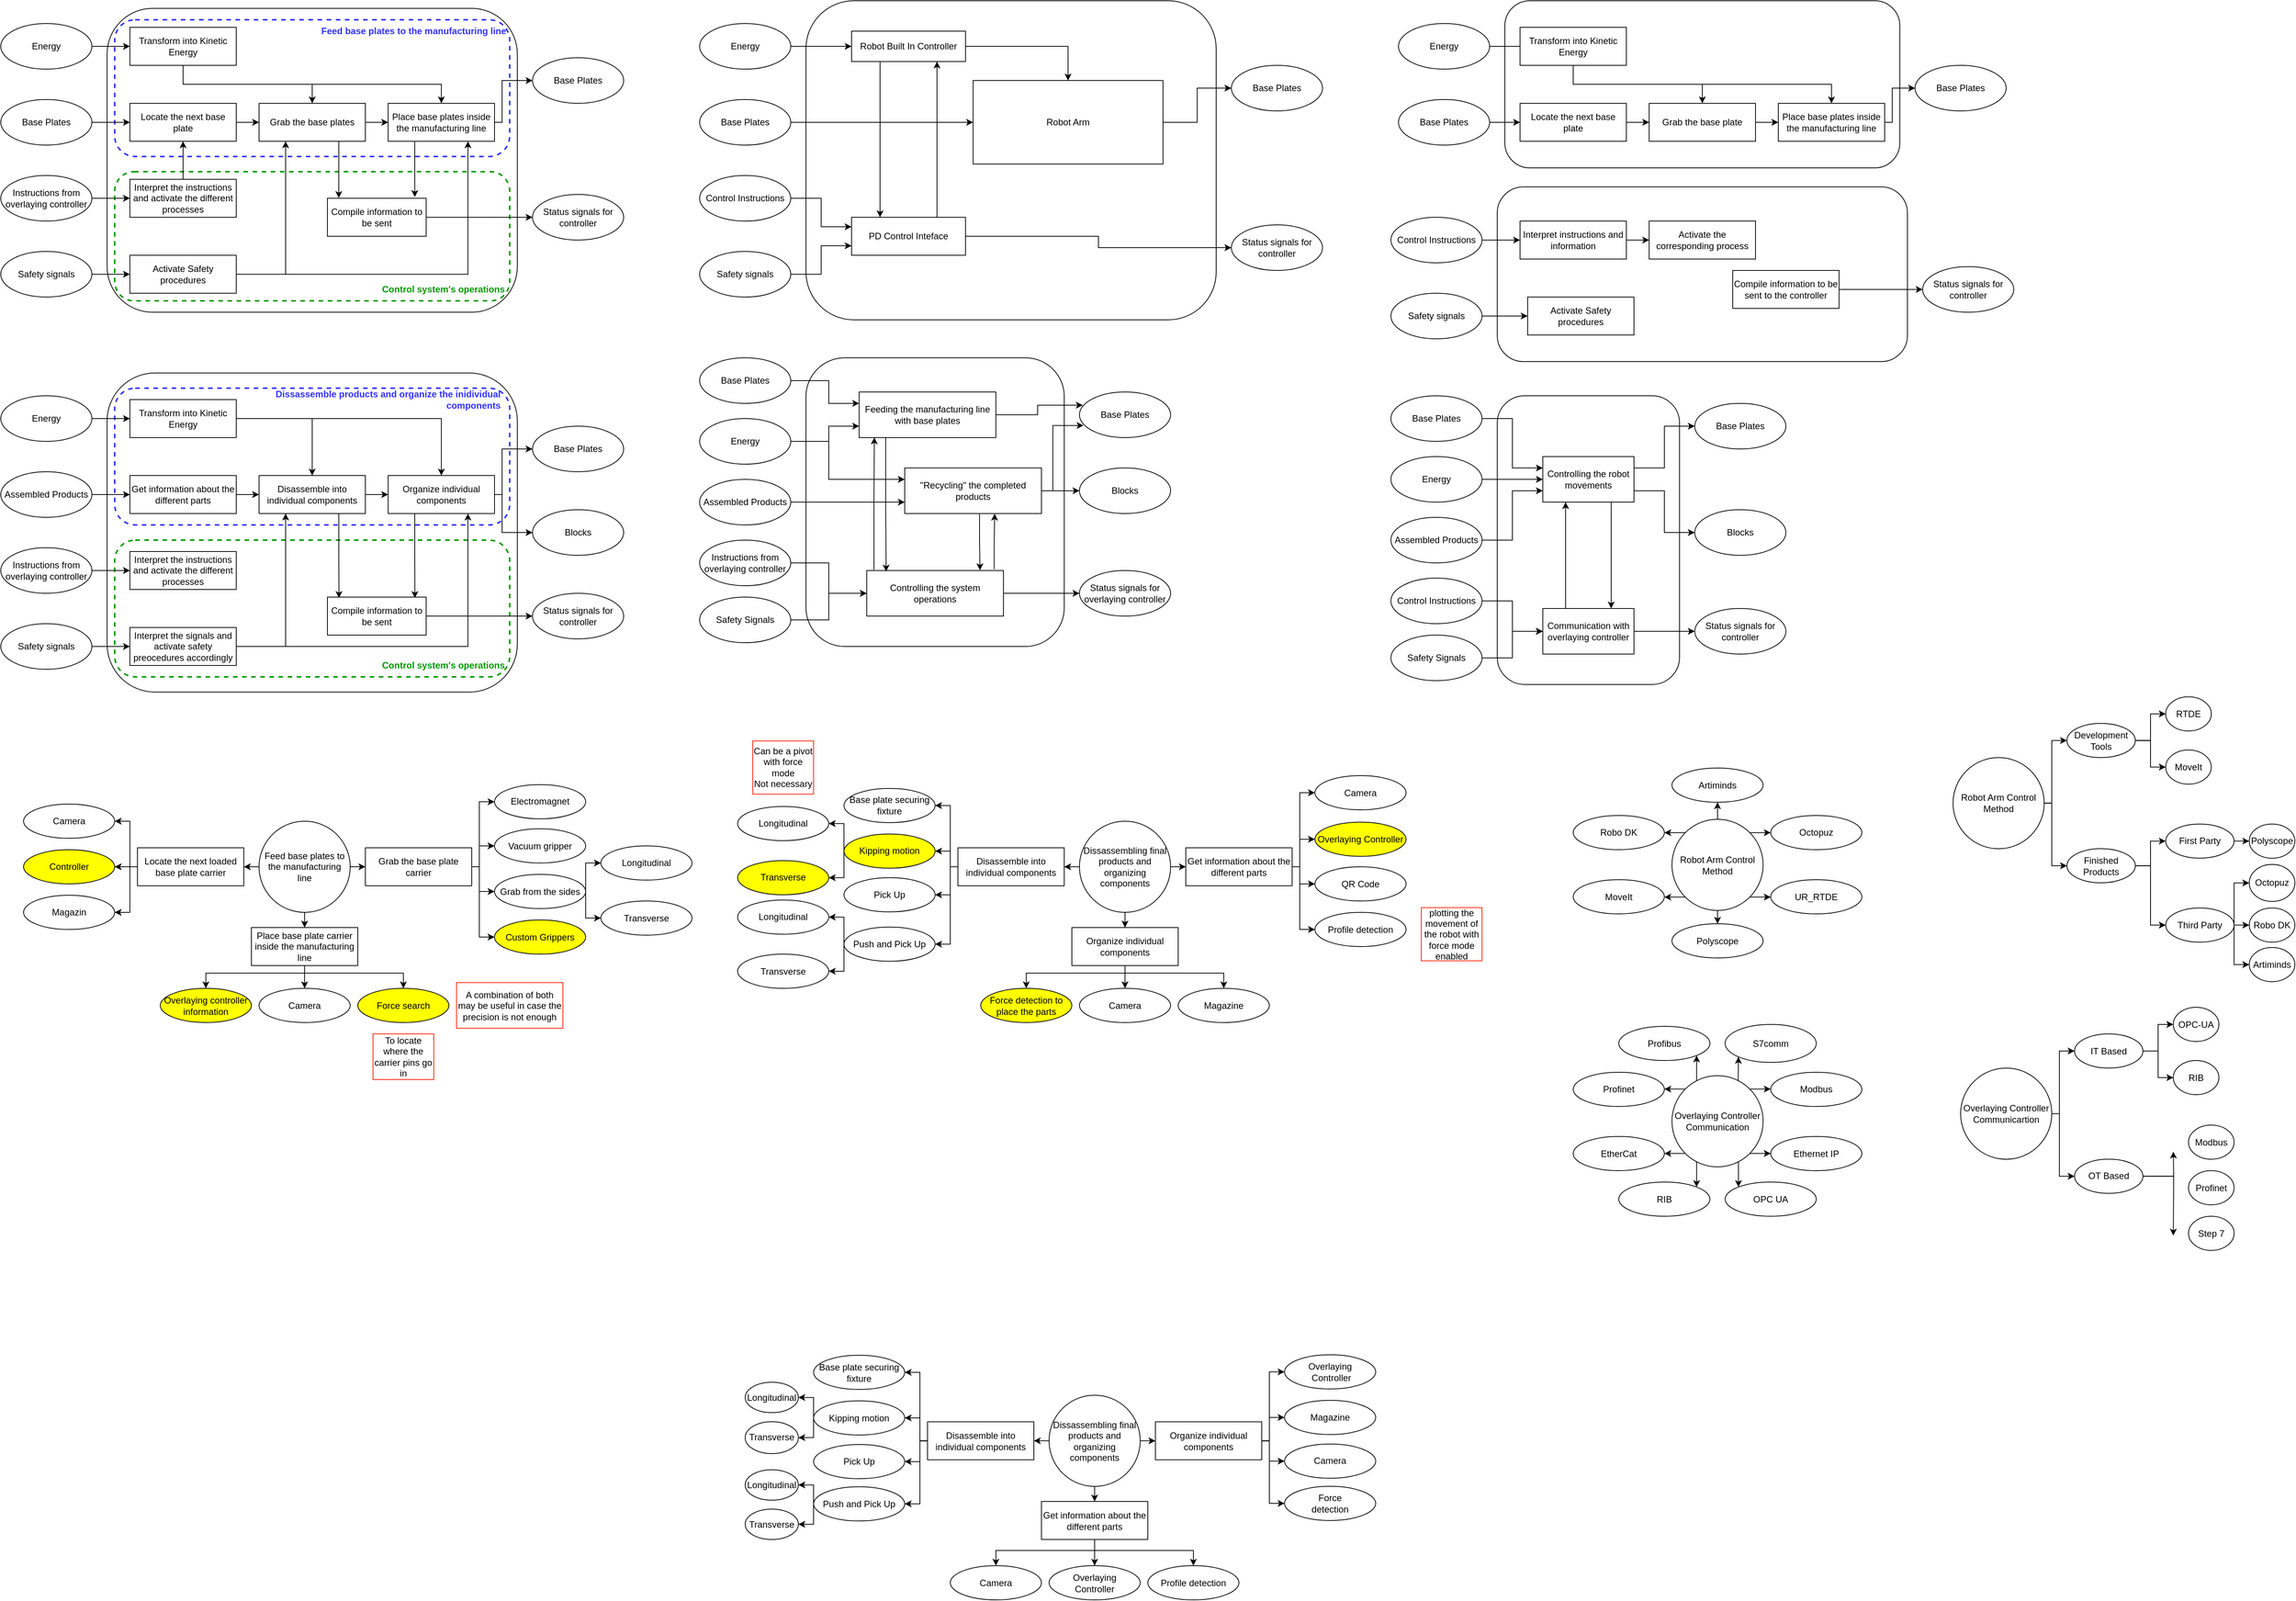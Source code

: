<mxfile version="20.7.2" type="github">
  <diagram id="42cKhq52vNJZRKFAm1b_" name="Seite-1">
    <mxGraphModel dx="985" dy="520" grid="1" gridSize="10" guides="1" tooltips="1" connect="1" arrows="1" fold="1" page="1" pageScale="1" pageWidth="3300" pageHeight="4681" math="0" shadow="0">
      <root>
        <mxCell id="0" />
        <mxCell id="1" parent="0" />
        <mxCell id="tth-UEwdZzJharhWVTQz-12" value="" style="endArrow=classic;html=1;rounded=0;entryX=1;entryY=0;entryDx=0;entryDy=0;exitX=0.271;exitY=0.292;exitDx=0;exitDy=0;exitPerimeter=0;" edge="1" parent="1" source="DmpDktqdWVQR6J1gC0hd-7" target="DmpDktqdWVQR6J1gC0hd-9">
          <mxGeometry width="50" height="50" relative="1" as="geometry">
            <mxPoint x="2410" y="1550" as="sourcePoint" />
            <mxPoint x="2460" y="1500" as="targetPoint" />
          </mxGeometry>
        </mxCell>
        <mxCell id="tth-UEwdZzJharhWVTQz-11" value="" style="endArrow=classic;html=1;rounded=0;entryX=0;entryY=0;entryDx=0;entryDy=0;exitX=0.729;exitY=0.208;exitDx=0;exitDy=0;exitPerimeter=0;" edge="1" parent="1" source="DmpDktqdWVQR6J1gC0hd-7" target="2hkHsSnRgmPlp-JAB0Yl-3">
          <mxGeometry width="50" height="50" relative="1" as="geometry">
            <mxPoint x="2410" y="1550" as="sourcePoint" />
            <mxPoint x="2460" y="1500" as="targetPoint" />
          </mxGeometry>
        </mxCell>
        <mxCell id="tth-UEwdZzJharhWVTQz-9" value="" style="endArrow=classic;html=1;rounded=0;entryX=1;entryY=1;entryDx=0;entryDy=0;exitX=0.271;exitY=0.708;exitDx=0;exitDy=0;exitPerimeter=0;" edge="1" parent="1" source="DmpDktqdWVQR6J1gC0hd-7" target="2hkHsSnRgmPlp-JAB0Yl-1">
          <mxGeometry width="50" height="50" relative="1" as="geometry">
            <mxPoint x="2310" y="1450" as="sourcePoint" />
            <mxPoint x="2460" y="1500" as="targetPoint" />
          </mxGeometry>
        </mxCell>
        <mxCell id="tth-UEwdZzJharhWVTQz-8" value="" style="endArrow=classic;html=1;rounded=0;entryX=0;entryY=1;entryDx=0;entryDy=0;" edge="1" parent="1" target="2hkHsSnRgmPlp-JAB0Yl-5">
          <mxGeometry width="50" height="50" relative="1" as="geometry">
            <mxPoint x="2347" y="1480" as="sourcePoint" />
            <mxPoint x="2460" y="1500" as="targetPoint" />
          </mxGeometry>
        </mxCell>
        <mxCell id="i0lhiT4KbpCjelZSpUZJ-27" value="" style="rounded=1;whiteSpace=wrap;html=1;fillColor=none;" parent="1" vertex="1">
          <mxGeometry x="2030" y="560" width="240" height="380" as="geometry" />
        </mxCell>
        <mxCell id="uiPFYnpJoN78IRm5a176-57" value="" style="rounded=1;whiteSpace=wrap;html=1;fillColor=none;" parent="1" vertex="1">
          <mxGeometry x="200" y="530" width="540" height="420" as="geometry" />
        </mxCell>
        <mxCell id="n7UCwueKNoSF1t-_QFoz-107" value="" style="rounded=1;whiteSpace=wrap;html=1;fillColor=none;dashed=1;strokeWidth=2;strokeColor=#009900;" parent="1" vertex="1">
          <mxGeometry x="210" y="750" width="520" height="180" as="geometry" />
        </mxCell>
        <mxCell id="n7UCwueKNoSF1t-_QFoz-106" value="" style="rounded=1;whiteSpace=wrap;html=1;fillColor=none;dashed=1;strokeWidth=2;strokeColor=#3333FF;" parent="1" vertex="1">
          <mxGeometry x="210" y="550" width="520" height="180" as="geometry" />
        </mxCell>
        <mxCell id="n7UCwueKNoSF1t-_QFoz-103" value="" style="rounded=1;whiteSpace=wrap;html=1;fillColor=none;dashed=1;strokeWidth=2;strokeColor=#009900;" parent="1" vertex="1">
          <mxGeometry x="210" y="265" width="520" height="170" as="geometry" />
        </mxCell>
        <mxCell id="uiPFYnpJoN78IRm5a176-1" value="" style="rounded=1;whiteSpace=wrap;html=1;fillColor=none;" parent="1" vertex="1">
          <mxGeometry x="200" y="50" width="540" height="400" as="geometry" />
        </mxCell>
        <mxCell id="n7UCwueKNoSF1t-_QFoz-102" value="" style="rounded=1;whiteSpace=wrap;html=1;fillColor=none;dashed=1;strokeWidth=2;strokeColor=#3333FF;" parent="1" vertex="1">
          <mxGeometry x="210" y="65" width="520" height="180" as="geometry" />
        </mxCell>
        <mxCell id="1AaqI7CcnLQnfkeEXJZW-124" style="edgeStyle=orthogonalEdgeStyle;rounded=0;orthogonalLoop=1;jettySize=auto;html=1;exitX=1;exitY=0.5;exitDx=0;exitDy=0;entryX=0;entryY=0.5;entryDx=0;entryDy=0;" parent="1" source="uiPFYnpJoN78IRm5a176-3" target="uiPFYnpJoN78IRm5a176-90" edge="1">
          <mxGeometry relative="1" as="geometry" />
        </mxCell>
        <mxCell id="uiPFYnpJoN78IRm5a176-3" value="Energy" style="ellipse;whiteSpace=wrap;html=1;" parent="1" vertex="1">
          <mxGeometry x="60" y="70" width="120" height="60" as="geometry" />
        </mxCell>
        <mxCell id="1AaqI7CcnLQnfkeEXJZW-122" style="edgeStyle=orthogonalEdgeStyle;rounded=0;orthogonalLoop=1;jettySize=auto;html=1;exitX=1;exitY=0.5;exitDx=0;exitDy=0;entryX=0;entryY=0.5;entryDx=0;entryDy=0;" parent="1" source="uiPFYnpJoN78IRm5a176-4" target="1AaqI7CcnLQnfkeEXJZW-121" edge="1">
          <mxGeometry relative="1" as="geometry" />
        </mxCell>
        <mxCell id="uiPFYnpJoN78IRm5a176-4" value="Base Plates" style="ellipse;whiteSpace=wrap;html=1;" parent="1" vertex="1">
          <mxGeometry x="60" y="170" width="120" height="60" as="geometry" />
        </mxCell>
        <mxCell id="1AaqI7CcnLQnfkeEXJZW-123" style="edgeStyle=orthogonalEdgeStyle;rounded=0;orthogonalLoop=1;jettySize=auto;html=1;exitX=1;exitY=0.5;exitDx=0;exitDy=0;entryX=0;entryY=0.5;entryDx=0;entryDy=0;" parent="1" source="uiPFYnpJoN78IRm5a176-6" target="uiPFYnpJoN78IRm5a176-91" edge="1">
          <mxGeometry relative="1" as="geometry" />
        </mxCell>
        <mxCell id="uiPFYnpJoN78IRm5a176-6" value="Instructions from overlaying controller" style="ellipse;whiteSpace=wrap;html=1;" parent="1" vertex="1">
          <mxGeometry x="60" y="270" width="120" height="60" as="geometry" />
        </mxCell>
        <mxCell id="uiPFYnpJoN78IRm5a176-8" value="Base Plates" style="ellipse;whiteSpace=wrap;html=1;" parent="1" vertex="1">
          <mxGeometry x="760" y="115" width="120" height="60" as="geometry" />
        </mxCell>
        <mxCell id="uiPFYnpJoN78IRm5a176-98" style="edgeStyle=orthogonalEdgeStyle;rounded=0;orthogonalLoop=1;jettySize=auto;html=1;exitX=1;exitY=0.5;exitDx=0;exitDy=0;entryX=0;entryY=0.5;entryDx=0;entryDy=0;" parent="1" source="uiPFYnpJoN78IRm5a176-11" target="uiPFYnpJoN78IRm5a176-97" edge="1">
          <mxGeometry relative="1" as="geometry" />
        </mxCell>
        <mxCell id="1AaqI7CcnLQnfkeEXJZW-128" style="edgeStyle=orthogonalEdgeStyle;rounded=0;orthogonalLoop=1;jettySize=auto;html=1;exitX=0.75;exitY=1;exitDx=0;exitDy=0;entryX=0.115;entryY=-0.007;entryDx=0;entryDy=0;entryPerimeter=0;" parent="1" source="uiPFYnpJoN78IRm5a176-11" target="n7UCwueKNoSF1t-_QFoz-15" edge="1">
          <mxGeometry relative="1" as="geometry" />
        </mxCell>
        <mxCell id="uiPFYnpJoN78IRm5a176-11" value="Grab the base plates" style="rounded=0;whiteSpace=wrap;html=1;" parent="1" vertex="1">
          <mxGeometry x="400" y="175" width="140" height="50" as="geometry" />
        </mxCell>
        <mxCell id="uiPFYnpJoN78IRm5a176-49" style="edgeStyle=orthogonalEdgeStyle;rounded=0;orthogonalLoop=1;jettySize=auto;html=1;exitX=1;exitY=0.5;exitDx=0;exitDy=0;entryX=0;entryY=0.5;entryDx=0;entryDy=0;" parent="1" source="uiPFYnpJoN78IRm5a176-47" target="uiPFYnpJoN78IRm5a176-48" edge="1">
          <mxGeometry relative="1" as="geometry" />
        </mxCell>
        <mxCell id="uiPFYnpJoN78IRm5a176-47" value="Safety signals" style="ellipse;whiteSpace=wrap;html=1;" parent="1" vertex="1">
          <mxGeometry x="60" y="370" width="120" height="60" as="geometry" />
        </mxCell>
        <mxCell id="n7UCwueKNoSF1t-_QFoz-2" style="edgeStyle=orthogonalEdgeStyle;rounded=0;orthogonalLoop=1;jettySize=auto;html=1;exitX=1;exitY=0.5;exitDx=0;exitDy=0;entryX=0.75;entryY=1;entryDx=0;entryDy=0;" parent="1" source="uiPFYnpJoN78IRm5a176-48" target="uiPFYnpJoN78IRm5a176-97" edge="1">
          <mxGeometry relative="1" as="geometry" />
        </mxCell>
        <mxCell id="1AaqI7CcnLQnfkeEXJZW-132" style="edgeStyle=orthogonalEdgeStyle;rounded=0;orthogonalLoop=1;jettySize=auto;html=1;exitX=1;exitY=0.5;exitDx=0;exitDy=0;entryX=0.25;entryY=1;entryDx=0;entryDy=0;" parent="1" source="uiPFYnpJoN78IRm5a176-48" target="uiPFYnpJoN78IRm5a176-11" edge="1">
          <mxGeometry relative="1" as="geometry" />
        </mxCell>
        <mxCell id="uiPFYnpJoN78IRm5a176-48" value="Activate Safety procedures" style="rounded=0;whiteSpace=wrap;html=1;" parent="1" vertex="1">
          <mxGeometry x="230" y="375" width="140" height="50" as="geometry" />
        </mxCell>
        <mxCell id="uiPFYnpJoN78IRm5a176-58" style="edgeStyle=orthogonalEdgeStyle;rounded=0;orthogonalLoop=1;jettySize=auto;html=1;exitX=1;exitY=0.5;exitDx=0;exitDy=0;entryX=0;entryY=0.5;entryDx=0;entryDy=0;" parent="1" source="uiPFYnpJoN78IRm5a176-59" target="uiPFYnpJoN78IRm5a176-69" edge="1">
          <mxGeometry relative="1" as="geometry" />
        </mxCell>
        <mxCell id="uiPFYnpJoN78IRm5a176-59" value="Energy" style="ellipse;whiteSpace=wrap;html=1;" parent="1" vertex="1">
          <mxGeometry x="60" y="560" width="120" height="60" as="geometry" />
        </mxCell>
        <mxCell id="1AaqI7CcnLQnfkeEXJZW-134" style="edgeStyle=orthogonalEdgeStyle;rounded=0;orthogonalLoop=1;jettySize=auto;html=1;exitX=1;exitY=0.5;exitDx=0;exitDy=0;entryX=0;entryY=0.5;entryDx=0;entryDy=0;" parent="1" source="uiPFYnpJoN78IRm5a176-63" target="1AaqI7CcnLQnfkeEXJZW-133" edge="1">
          <mxGeometry relative="1" as="geometry" />
        </mxCell>
        <mxCell id="uiPFYnpJoN78IRm5a176-63" value="Assembled Products" style="ellipse;whiteSpace=wrap;html=1;" parent="1" vertex="1">
          <mxGeometry x="60" y="660" width="120" height="60" as="geometry" />
        </mxCell>
        <mxCell id="uiPFYnpJoN78IRm5a176-64" style="edgeStyle=orthogonalEdgeStyle;rounded=0;orthogonalLoop=1;jettySize=auto;html=1;exitX=1;exitY=0.5;exitDx=0;exitDy=0;entryX=0;entryY=0.5;entryDx=0;entryDy=0;" parent="1" source="uiPFYnpJoN78IRm5a176-65" target="uiPFYnpJoN78IRm5a176-75" edge="1">
          <mxGeometry relative="1" as="geometry" />
        </mxCell>
        <mxCell id="uiPFYnpJoN78IRm5a176-65" value="Instructions from overlaying controller" style="ellipse;whiteSpace=wrap;html=1;" parent="1" vertex="1">
          <mxGeometry x="60" y="760" width="120" height="60" as="geometry" />
        </mxCell>
        <mxCell id="uiPFYnpJoN78IRm5a176-66" value="Base Plates" style="ellipse;whiteSpace=wrap;html=1;" parent="1" vertex="1">
          <mxGeometry x="760" y="600" width="120" height="60" as="geometry" />
        </mxCell>
        <mxCell id="uiPFYnpJoN78IRm5a176-67" value="Blocks" style="ellipse;whiteSpace=wrap;html=1;" parent="1" vertex="1">
          <mxGeometry x="760" y="710" width="120" height="60" as="geometry" />
        </mxCell>
        <mxCell id="uiPFYnpJoN78IRm5a176-88" style="edgeStyle=orthogonalEdgeStyle;rounded=0;orthogonalLoop=1;jettySize=auto;html=1;exitX=1;exitY=0.5;exitDx=0;exitDy=0;entryX=0.5;entryY=0;entryDx=0;entryDy=0;" parent="1" source="uiPFYnpJoN78IRm5a176-69" target="uiPFYnpJoN78IRm5a176-80" edge="1">
          <mxGeometry relative="1" as="geometry" />
        </mxCell>
        <mxCell id="uiPFYnpJoN78IRm5a176-89" style="edgeStyle=orthogonalEdgeStyle;rounded=0;orthogonalLoop=1;jettySize=auto;html=1;exitX=1;exitY=0.5;exitDx=0;exitDy=0;entryX=0.5;entryY=0;entryDx=0;entryDy=0;" parent="1" source="uiPFYnpJoN78IRm5a176-69" target="uiPFYnpJoN78IRm5a176-78" edge="1">
          <mxGeometry relative="1" as="geometry" />
        </mxCell>
        <mxCell id="uiPFYnpJoN78IRm5a176-69" value="Transform into Kinetic Energy" style="rounded=0;whiteSpace=wrap;html=1;" parent="1" vertex="1">
          <mxGeometry x="230" y="565" width="140" height="50" as="geometry" />
        </mxCell>
        <mxCell id="uiPFYnpJoN78IRm5a176-75" value="Interpret the instructions and activate the different processes" style="rounded=0;whiteSpace=wrap;html=1;" parent="1" vertex="1">
          <mxGeometry x="230" y="765" width="140" height="50" as="geometry" />
        </mxCell>
        <mxCell id="uiPFYnpJoN78IRm5a176-94" style="edgeStyle=orthogonalEdgeStyle;rounded=0;orthogonalLoop=1;jettySize=auto;html=1;exitX=1;exitY=0.5;exitDx=0;exitDy=0;entryX=0;entryY=0.5;entryDx=0;entryDy=0;" parent="1" source="uiPFYnpJoN78IRm5a176-78" target="uiPFYnpJoN78IRm5a176-66" edge="1">
          <mxGeometry relative="1" as="geometry">
            <Array as="points">
              <mxPoint x="720" y="690" />
              <mxPoint x="720" y="630" />
            </Array>
          </mxGeometry>
        </mxCell>
        <mxCell id="uiPFYnpJoN78IRm5a176-95" style="edgeStyle=orthogonalEdgeStyle;rounded=0;orthogonalLoop=1;jettySize=auto;html=1;exitX=1;exitY=0.5;exitDx=0;exitDy=0;entryX=0;entryY=0.5;entryDx=0;entryDy=0;" parent="1" source="uiPFYnpJoN78IRm5a176-78" target="uiPFYnpJoN78IRm5a176-67" edge="1">
          <mxGeometry relative="1" as="geometry">
            <Array as="points">
              <mxPoint x="720" y="690" />
              <mxPoint x="720" y="740" />
            </Array>
          </mxGeometry>
        </mxCell>
        <mxCell id="1AaqI7CcnLQnfkeEXJZW-139" style="edgeStyle=orthogonalEdgeStyle;rounded=0;orthogonalLoop=1;jettySize=auto;html=1;exitX=0.25;exitY=1;exitDx=0;exitDy=0;entryX=0.886;entryY=0.024;entryDx=0;entryDy=0;entryPerimeter=0;" parent="1" source="uiPFYnpJoN78IRm5a176-78" target="n7UCwueKNoSF1t-_QFoz-10" edge="1">
          <mxGeometry relative="1" as="geometry" />
        </mxCell>
        <mxCell id="uiPFYnpJoN78IRm5a176-78" value="Organize individual components" style="rounded=0;whiteSpace=wrap;html=1;" parent="1" vertex="1">
          <mxGeometry x="570" y="665" width="140" height="50" as="geometry" />
        </mxCell>
        <mxCell id="uiPFYnpJoN78IRm5a176-79" style="edgeStyle=orthogonalEdgeStyle;rounded=0;orthogonalLoop=1;jettySize=auto;html=1;exitX=1;exitY=0.5;exitDx=0;exitDy=0;entryX=0;entryY=0.5;entryDx=0;entryDy=0;" parent="1" source="uiPFYnpJoN78IRm5a176-80" target="uiPFYnpJoN78IRm5a176-78" edge="1">
          <mxGeometry relative="1" as="geometry" />
        </mxCell>
        <mxCell id="1AaqI7CcnLQnfkeEXJZW-138" style="edgeStyle=orthogonalEdgeStyle;rounded=0;orthogonalLoop=1;jettySize=auto;html=1;exitX=0.75;exitY=1;exitDx=0;exitDy=0;entryX=0.117;entryY=0.024;entryDx=0;entryDy=0;entryPerimeter=0;" parent="1" source="uiPFYnpJoN78IRm5a176-80" target="n7UCwueKNoSF1t-_QFoz-10" edge="1">
          <mxGeometry relative="1" as="geometry" />
        </mxCell>
        <mxCell id="uiPFYnpJoN78IRm5a176-80" value="Disassemble into individual components" style="rounded=0;whiteSpace=wrap;html=1;" parent="1" vertex="1">
          <mxGeometry x="400" y="665" width="140" height="50" as="geometry" />
        </mxCell>
        <mxCell id="uiPFYnpJoN78IRm5a176-81" style="edgeStyle=orthogonalEdgeStyle;rounded=0;orthogonalLoop=1;jettySize=auto;html=1;exitX=1;exitY=0.5;exitDx=0;exitDy=0;entryX=0;entryY=0.5;entryDx=0;entryDy=0;" parent="1" source="uiPFYnpJoN78IRm5a176-82" target="uiPFYnpJoN78IRm5a176-86" edge="1">
          <mxGeometry relative="1" as="geometry" />
        </mxCell>
        <mxCell id="uiPFYnpJoN78IRm5a176-82" value="Safety signals" style="ellipse;whiteSpace=wrap;html=1;" parent="1" vertex="1">
          <mxGeometry x="60" y="860" width="120" height="60" as="geometry" />
        </mxCell>
        <mxCell id="uiPFYnpJoN78IRm5a176-84" style="edgeStyle=orthogonalEdgeStyle;rounded=0;orthogonalLoop=1;jettySize=auto;html=1;exitX=1;exitY=0.5;exitDx=0;exitDy=0;entryX=0.75;entryY=1;entryDx=0;entryDy=0;" parent="1" source="uiPFYnpJoN78IRm5a176-86" target="uiPFYnpJoN78IRm5a176-78" edge="1">
          <mxGeometry relative="1" as="geometry" />
        </mxCell>
        <mxCell id="1AaqI7CcnLQnfkeEXJZW-137" style="edgeStyle=orthogonalEdgeStyle;rounded=0;orthogonalLoop=1;jettySize=auto;html=1;exitX=1;exitY=0.5;exitDx=0;exitDy=0;entryX=0.25;entryY=1;entryDx=0;entryDy=0;" parent="1" source="uiPFYnpJoN78IRm5a176-86" target="uiPFYnpJoN78IRm5a176-80" edge="1">
          <mxGeometry relative="1" as="geometry" />
        </mxCell>
        <mxCell id="uiPFYnpJoN78IRm5a176-86" value="Interpret the signals and activate safety preocedures accordingly" style="rounded=0;whiteSpace=wrap;html=1;" parent="1" vertex="1">
          <mxGeometry x="230" y="865" width="140" height="50" as="geometry" />
        </mxCell>
        <mxCell id="uiPFYnpJoN78IRm5a176-93" style="edgeStyle=orthogonalEdgeStyle;rounded=0;orthogonalLoop=1;jettySize=auto;html=1;exitX=0.5;exitY=1;exitDx=0;exitDy=0;entryX=0.5;entryY=0;entryDx=0;entryDy=0;" parent="1" source="uiPFYnpJoN78IRm5a176-90" target="uiPFYnpJoN78IRm5a176-11" edge="1">
          <mxGeometry relative="1" as="geometry" />
        </mxCell>
        <mxCell id="uiPFYnpJoN78IRm5a176-100" style="edgeStyle=orthogonalEdgeStyle;rounded=0;orthogonalLoop=1;jettySize=auto;html=1;exitX=0.5;exitY=1;exitDx=0;exitDy=0;entryX=0.5;entryY=0;entryDx=0;entryDy=0;" parent="1" source="uiPFYnpJoN78IRm5a176-90" target="uiPFYnpJoN78IRm5a176-97" edge="1">
          <mxGeometry relative="1" as="geometry" />
        </mxCell>
        <mxCell id="uiPFYnpJoN78IRm5a176-90" value="Transform into Kinetic Energy" style="rounded=0;whiteSpace=wrap;html=1;" parent="1" vertex="1">
          <mxGeometry x="230" y="75" width="140" height="50" as="geometry" />
        </mxCell>
        <mxCell id="1AaqI7CcnLQnfkeEXJZW-126" style="edgeStyle=orthogonalEdgeStyle;rounded=0;orthogonalLoop=1;jettySize=auto;html=1;exitX=0.5;exitY=0;exitDx=0;exitDy=0;entryX=0.5;entryY=1;entryDx=0;entryDy=0;" parent="1" source="uiPFYnpJoN78IRm5a176-91" target="1AaqI7CcnLQnfkeEXJZW-121" edge="1">
          <mxGeometry relative="1" as="geometry" />
        </mxCell>
        <mxCell id="uiPFYnpJoN78IRm5a176-91" value="Interpret the instructions and activate the different processes" style="rounded=0;whiteSpace=wrap;html=1;" parent="1" vertex="1">
          <mxGeometry x="230" y="275" width="140" height="50" as="geometry" />
        </mxCell>
        <mxCell id="uiPFYnpJoN78IRm5a176-101" style="edgeStyle=orthogonalEdgeStyle;rounded=0;orthogonalLoop=1;jettySize=auto;html=1;exitX=1;exitY=0.5;exitDx=0;exitDy=0;entryX=0;entryY=0.5;entryDx=0;entryDy=0;" parent="1" source="uiPFYnpJoN78IRm5a176-97" target="uiPFYnpJoN78IRm5a176-8" edge="1">
          <mxGeometry relative="1" as="geometry">
            <Array as="points">
              <mxPoint x="720" y="200" />
              <mxPoint x="720" y="145" />
            </Array>
          </mxGeometry>
        </mxCell>
        <mxCell id="1AaqI7CcnLQnfkeEXJZW-129" style="edgeStyle=orthogonalEdgeStyle;rounded=0;orthogonalLoop=1;jettySize=auto;html=1;exitX=0.25;exitY=1;exitDx=0;exitDy=0;entryX=0.885;entryY=-0.033;entryDx=0;entryDy=0;entryPerimeter=0;" parent="1" source="uiPFYnpJoN78IRm5a176-97" target="n7UCwueKNoSF1t-_QFoz-15" edge="1">
          <mxGeometry relative="1" as="geometry" />
        </mxCell>
        <mxCell id="uiPFYnpJoN78IRm5a176-97" value="Place base plates inside the manufacturing line" style="rounded=0;whiteSpace=wrap;html=1;" parent="1" vertex="1">
          <mxGeometry x="570" y="175" width="140" height="50" as="geometry" />
        </mxCell>
        <mxCell id="n7UCwueKNoSF1t-_QFoz-1" value="Status signals for controller" style="ellipse;whiteSpace=wrap;html=1;" parent="1" vertex="1">
          <mxGeometry x="760" y="295" width="120" height="60" as="geometry" />
        </mxCell>
        <mxCell id="n7UCwueKNoSF1t-_QFoz-7" value="Status signals for controller" style="ellipse;whiteSpace=wrap;html=1;" parent="1" vertex="1">
          <mxGeometry x="760" y="820" width="120" height="60" as="geometry" />
        </mxCell>
        <mxCell id="n7UCwueKNoSF1t-_QFoz-11" style="edgeStyle=orthogonalEdgeStyle;rounded=0;orthogonalLoop=1;jettySize=auto;html=1;exitX=1;exitY=0.5;exitDx=0;exitDy=0;entryX=0;entryY=0.5;entryDx=0;entryDy=0;" parent="1" source="n7UCwueKNoSF1t-_QFoz-10" target="n7UCwueKNoSF1t-_QFoz-7" edge="1">
          <mxGeometry relative="1" as="geometry" />
        </mxCell>
        <mxCell id="n7UCwueKNoSF1t-_QFoz-10" value="Compile information to be sent" style="rounded=0;whiteSpace=wrap;html=1;" parent="1" vertex="1">
          <mxGeometry x="490" y="825" width="130" height="50" as="geometry" />
        </mxCell>
        <mxCell id="n7UCwueKNoSF1t-_QFoz-16" style="edgeStyle=orthogonalEdgeStyle;rounded=0;orthogonalLoop=1;jettySize=auto;html=1;exitX=1;exitY=0.5;exitDx=0;exitDy=0;entryX=0;entryY=0.5;entryDx=0;entryDy=0;" parent="1" source="n7UCwueKNoSF1t-_QFoz-15" target="n7UCwueKNoSF1t-_QFoz-1" edge="1">
          <mxGeometry relative="1" as="geometry" />
        </mxCell>
        <mxCell id="n7UCwueKNoSF1t-_QFoz-15" value="Compile information to be sent" style="rounded=0;whiteSpace=wrap;html=1;" parent="1" vertex="1">
          <mxGeometry x="490" y="300" width="130" height="50" as="geometry" />
        </mxCell>
        <mxCell id="n7UCwueKNoSF1t-_QFoz-19" value="" style="rounded=1;whiteSpace=wrap;html=1;" parent="1" vertex="1">
          <mxGeometry x="1120" y="40" width="540" height="420" as="geometry" />
        </mxCell>
        <mxCell id="n7UCwueKNoSF1t-_QFoz-64" style="edgeStyle=orthogonalEdgeStyle;rounded=0;orthogonalLoop=1;jettySize=auto;html=1;exitX=1;exitY=0.5;exitDx=0;exitDy=0;entryX=0;entryY=0.5;entryDx=0;entryDy=0;" parent="1" source="n7UCwueKNoSF1t-_QFoz-21" target="n7UCwueKNoSF1t-_QFoz-63" edge="1">
          <mxGeometry relative="1" as="geometry" />
        </mxCell>
        <mxCell id="n7UCwueKNoSF1t-_QFoz-21" value="Energy" style="ellipse;whiteSpace=wrap;html=1;" parent="1" vertex="1">
          <mxGeometry x="980" y="70" width="120" height="60" as="geometry" />
        </mxCell>
        <mxCell id="n7UCwueKNoSF1t-_QFoz-65" style="edgeStyle=orthogonalEdgeStyle;rounded=0;orthogonalLoop=1;jettySize=auto;html=1;exitX=1;exitY=0.5;exitDx=0;exitDy=0;entryX=0;entryY=0.5;entryDx=0;entryDy=0;" parent="1" source="n7UCwueKNoSF1t-_QFoz-23" target="n7UCwueKNoSF1t-_QFoz-60" edge="1">
          <mxGeometry relative="1" as="geometry" />
        </mxCell>
        <mxCell id="n7UCwueKNoSF1t-_QFoz-23" value="Base Plates" style="ellipse;whiteSpace=wrap;html=1;" parent="1" vertex="1">
          <mxGeometry x="980" y="170" width="120" height="60" as="geometry" />
        </mxCell>
        <mxCell id="n7UCwueKNoSF1t-_QFoz-48" style="edgeStyle=orthogonalEdgeStyle;rounded=0;orthogonalLoop=1;jettySize=auto;html=1;exitX=1;exitY=0.5;exitDx=0;exitDy=0;entryX=0;entryY=0.25;entryDx=0;entryDy=0;" parent="1" source="n7UCwueKNoSF1t-_QFoz-25" target="n7UCwueKNoSF1t-_QFoz-47" edge="1">
          <mxGeometry relative="1" as="geometry" />
        </mxCell>
        <mxCell id="n7UCwueKNoSF1t-_QFoz-25" value="Control Instructions" style="ellipse;whiteSpace=wrap;html=1;" parent="1" vertex="1">
          <mxGeometry x="980" y="270" width="120" height="60" as="geometry" />
        </mxCell>
        <mxCell id="n7UCwueKNoSF1t-_QFoz-26" value="Base Plates" style="ellipse;whiteSpace=wrap;html=1;" parent="1" vertex="1">
          <mxGeometry x="1680" y="125" width="120" height="60" as="geometry" />
        </mxCell>
        <mxCell id="n7UCwueKNoSF1t-_QFoz-49" style="edgeStyle=orthogonalEdgeStyle;rounded=0;orthogonalLoop=1;jettySize=auto;html=1;exitX=1;exitY=0.5;exitDx=0;exitDy=0;entryX=0;entryY=0.75;entryDx=0;entryDy=0;" parent="1" source="n7UCwueKNoSF1t-_QFoz-31" target="n7UCwueKNoSF1t-_QFoz-47" edge="1">
          <mxGeometry relative="1" as="geometry" />
        </mxCell>
        <mxCell id="n7UCwueKNoSF1t-_QFoz-31" value="Safety signals" style="ellipse;whiteSpace=wrap;html=1;" parent="1" vertex="1">
          <mxGeometry x="980" y="370" width="120" height="60" as="geometry" />
        </mxCell>
        <mxCell id="n7UCwueKNoSF1t-_QFoz-44" value="Status signals for controller" style="ellipse;whiteSpace=wrap;html=1;" parent="1" vertex="1">
          <mxGeometry x="1680" y="335" width="120" height="60" as="geometry" />
        </mxCell>
        <mxCell id="n7UCwueKNoSF1t-_QFoz-59" style="edgeStyle=orthogonalEdgeStyle;rounded=0;orthogonalLoop=1;jettySize=auto;html=1;exitX=1;exitY=0.5;exitDx=0;exitDy=0;entryX=0;entryY=0.5;entryDx=0;entryDy=0;" parent="1" source="n7UCwueKNoSF1t-_QFoz-47" target="n7UCwueKNoSF1t-_QFoz-44" edge="1">
          <mxGeometry relative="1" as="geometry" />
        </mxCell>
        <mxCell id="n7UCwueKNoSF1t-_QFoz-71" style="edgeStyle=orthogonalEdgeStyle;rounded=0;orthogonalLoop=1;jettySize=auto;html=1;exitX=0.75;exitY=0;exitDx=0;exitDy=0;entryX=0.75;entryY=1;entryDx=0;entryDy=0;" parent="1" source="n7UCwueKNoSF1t-_QFoz-47" target="n7UCwueKNoSF1t-_QFoz-63" edge="1">
          <mxGeometry relative="1" as="geometry" />
        </mxCell>
        <mxCell id="n7UCwueKNoSF1t-_QFoz-47" value="PD Control Inteface" style="rounded=0;whiteSpace=wrap;html=1;" parent="1" vertex="1">
          <mxGeometry x="1180" y="325" width="150" height="50" as="geometry" />
        </mxCell>
        <mxCell id="n7UCwueKNoSF1t-_QFoz-61" style="edgeStyle=orthogonalEdgeStyle;rounded=0;orthogonalLoop=1;jettySize=auto;html=1;exitX=1;exitY=0.5;exitDx=0;exitDy=0;entryX=0;entryY=0.5;entryDx=0;entryDy=0;" parent="1" source="n7UCwueKNoSF1t-_QFoz-60" target="n7UCwueKNoSF1t-_QFoz-26" edge="1">
          <mxGeometry relative="1" as="geometry" />
        </mxCell>
        <mxCell id="n7UCwueKNoSF1t-_QFoz-60" value="Robot Arm" style="rounded=0;whiteSpace=wrap;html=1;" parent="1" vertex="1">
          <mxGeometry x="1340" y="145" width="250" height="110" as="geometry" />
        </mxCell>
        <mxCell id="n7UCwueKNoSF1t-_QFoz-66" style="edgeStyle=orthogonalEdgeStyle;rounded=0;orthogonalLoop=1;jettySize=auto;html=1;exitX=1;exitY=0.5;exitDx=0;exitDy=0;entryX=0.5;entryY=0;entryDx=0;entryDy=0;" parent="1" source="n7UCwueKNoSF1t-_QFoz-63" target="n7UCwueKNoSF1t-_QFoz-60" edge="1">
          <mxGeometry relative="1" as="geometry" />
        </mxCell>
        <mxCell id="n7UCwueKNoSF1t-_QFoz-69" style="edgeStyle=orthogonalEdgeStyle;rounded=0;orthogonalLoop=1;jettySize=auto;html=1;exitX=0.25;exitY=1;exitDx=0;exitDy=0;entryX=0.25;entryY=0;entryDx=0;entryDy=0;" parent="1" source="n7UCwueKNoSF1t-_QFoz-63" target="n7UCwueKNoSF1t-_QFoz-47" edge="1">
          <mxGeometry relative="1" as="geometry" />
        </mxCell>
        <mxCell id="n7UCwueKNoSF1t-_QFoz-63" value="Robot Built In Controller" style="rounded=0;whiteSpace=wrap;html=1;" parent="1" vertex="1">
          <mxGeometry x="1180" y="80" width="150" height="40" as="geometry" />
        </mxCell>
        <mxCell id="n7UCwueKNoSF1t-_QFoz-104" value="Feed base plates to the manufacturing line" style="text;html=1;strokeColor=none;fillColor=none;align=left;verticalAlign=middle;whiteSpace=wrap;rounded=0;dashed=1;strokeWidth=2;fontStyle=1;fontColor=#3333FF;fontSize=12;" parent="1" vertex="1">
          <mxGeometry x="480" y="65" width="250" height="30" as="geometry" />
        </mxCell>
        <mxCell id="n7UCwueKNoSF1t-_QFoz-105" value="Control system&#39;s operations" style="text;html=1;strokeColor=none;fillColor=none;align=left;verticalAlign=middle;whiteSpace=wrap;rounded=0;dashed=1;strokeWidth=2;fontStyle=1;fontColor=#009900;fontSize=12;" parent="1" vertex="1">
          <mxGeometry x="560" y="405" width="170" height="30" as="geometry" />
        </mxCell>
        <mxCell id="n7UCwueKNoSF1t-_QFoz-108" value="Dissassemble products and organize the inidividual components" style="text;html=1;strokeColor=none;fillColor=none;align=right;verticalAlign=middle;whiteSpace=wrap;rounded=0;dashed=1;strokeWidth=2;fontStyle=1;fontColor=#3333FF;fontSize=12;" parent="1" vertex="1">
          <mxGeometry x="410" y="550" width="310" height="30" as="geometry" />
        </mxCell>
        <mxCell id="n7UCwueKNoSF1t-_QFoz-109" value="Control system&#39;s operations" style="text;html=1;strokeColor=none;fillColor=none;align=left;verticalAlign=middle;whiteSpace=wrap;rounded=0;dashed=1;strokeWidth=2;fontStyle=1;fontColor=#009900;fontSize=12;" parent="1" vertex="1">
          <mxGeometry x="560" y="900" width="170" height="30" as="geometry" />
        </mxCell>
        <mxCell id="n7UCwueKNoSF1t-_QFoz-110" value="" style="rounded=1;whiteSpace=wrap;html=1;fillColor=none;" parent="1" vertex="1">
          <mxGeometry x="1120" y="510" width="340" height="380" as="geometry" />
        </mxCell>
        <mxCell id="1AaqI7CcnLQnfkeEXJZW-11" style="edgeStyle=orthogonalEdgeStyle;rounded=0;orthogonalLoop=1;jettySize=auto;html=1;exitX=1;exitY=0.5;exitDx=0;exitDy=0;entryX=0;entryY=0.25;entryDx=0;entryDy=0;" parent="1" source="n7UCwueKNoSF1t-_QFoz-112" target="n7UCwueKNoSF1t-_QFoz-131" edge="1">
          <mxGeometry relative="1" as="geometry">
            <Array as="points">
              <mxPoint x="1150" y="540" />
              <mxPoint x="1150" y="570" />
            </Array>
          </mxGeometry>
        </mxCell>
        <mxCell id="n7UCwueKNoSF1t-_QFoz-112" value="Base Plates" style="ellipse;whiteSpace=wrap;html=1;" parent="1" vertex="1">
          <mxGeometry x="980" y="510" width="120" height="60" as="geometry" />
        </mxCell>
        <mxCell id="1AaqI7CcnLQnfkeEXJZW-9" style="edgeStyle=orthogonalEdgeStyle;rounded=0;orthogonalLoop=1;jettySize=auto;html=1;exitX=1;exitY=0.5;exitDx=0;exitDy=0;entryX=0;entryY=0.75;entryDx=0;entryDy=0;" parent="1" source="n7UCwueKNoSF1t-_QFoz-114" target="n7UCwueKNoSF1t-_QFoz-131" edge="1">
          <mxGeometry relative="1" as="geometry">
            <Array as="points">
              <mxPoint x="1150" y="620" />
              <mxPoint x="1150" y="600" />
            </Array>
          </mxGeometry>
        </mxCell>
        <mxCell id="1AaqI7CcnLQnfkeEXJZW-10" style="edgeStyle=orthogonalEdgeStyle;rounded=0;orthogonalLoop=1;jettySize=auto;html=1;exitX=1;exitY=0.5;exitDx=0;exitDy=0;entryX=0;entryY=0.25;entryDx=0;entryDy=0;" parent="1" source="n7UCwueKNoSF1t-_QFoz-114" target="n7UCwueKNoSF1t-_QFoz-132" edge="1">
          <mxGeometry relative="1" as="geometry">
            <Array as="points">
              <mxPoint x="1150" y="620" />
              <mxPoint x="1150" y="670" />
            </Array>
          </mxGeometry>
        </mxCell>
        <mxCell id="n7UCwueKNoSF1t-_QFoz-114" value="Energy" style="ellipse;whiteSpace=wrap;html=1;" parent="1" vertex="1">
          <mxGeometry x="980" y="590" width="120" height="60" as="geometry" />
        </mxCell>
        <mxCell id="n7UCwueKNoSF1t-_QFoz-136" style="edgeStyle=orthogonalEdgeStyle;rounded=0;orthogonalLoop=1;jettySize=auto;html=1;exitX=1;exitY=0.5;exitDx=0;exitDy=0;entryX=0;entryY=0.5;entryDx=0;entryDy=0;fontSize=12;fontColor=default;" parent="1" source="n7UCwueKNoSF1t-_QFoz-116" target="n7UCwueKNoSF1t-_QFoz-133" edge="1">
          <mxGeometry relative="1" as="geometry" />
        </mxCell>
        <mxCell id="n7UCwueKNoSF1t-_QFoz-116" value="Instructions from overlaying controller" style="ellipse;whiteSpace=wrap;html=1;" parent="1" vertex="1">
          <mxGeometry x="980" y="750" width="120" height="60" as="geometry" />
        </mxCell>
        <mxCell id="n7UCwueKNoSF1t-_QFoz-117" value="Base Plates" style="ellipse;whiteSpace=wrap;html=1;" parent="1" vertex="1">
          <mxGeometry x="1480" y="555" width="120" height="60" as="geometry" />
        </mxCell>
        <mxCell id="n7UCwueKNoSF1t-_QFoz-137" style="edgeStyle=orthogonalEdgeStyle;rounded=0;orthogonalLoop=1;jettySize=auto;html=1;exitX=1;exitY=0.5;exitDx=0;exitDy=0;entryX=0;entryY=0.5;entryDx=0;entryDy=0;fontSize=12;fontColor=default;" parent="1" source="n7UCwueKNoSF1t-_QFoz-119" target="n7UCwueKNoSF1t-_QFoz-133" edge="1">
          <mxGeometry relative="1" as="geometry" />
        </mxCell>
        <mxCell id="n7UCwueKNoSF1t-_QFoz-119" value="Safety Signals" style="ellipse;whiteSpace=wrap;html=1;" parent="1" vertex="1">
          <mxGeometry x="980" y="825" width="120" height="60" as="geometry" />
        </mxCell>
        <mxCell id="n7UCwueKNoSF1t-_QFoz-120" value="Status signals for overlaying controller" style="ellipse;whiteSpace=wrap;html=1;" parent="1" vertex="1">
          <mxGeometry x="1480" y="790" width="120" height="60" as="geometry" />
        </mxCell>
        <mxCell id="n7UCwueKNoSF1t-_QFoz-129" value="Blocks" style="ellipse;whiteSpace=wrap;html=1;" parent="1" vertex="1">
          <mxGeometry x="1480" y="655" width="120" height="60" as="geometry" />
        </mxCell>
        <mxCell id="n7UCwueKNoSF1t-_QFoz-147" style="edgeStyle=orthogonalEdgeStyle;rounded=0;orthogonalLoop=1;jettySize=auto;html=1;exitX=1;exitY=0.5;exitDx=0;exitDy=0;entryX=0;entryY=0.75;entryDx=0;entryDy=0;fontSize=12;fontColor=default;" parent="1" source="n7UCwueKNoSF1t-_QFoz-130" target="n7UCwueKNoSF1t-_QFoz-132" edge="1">
          <mxGeometry relative="1" as="geometry" />
        </mxCell>
        <mxCell id="n7UCwueKNoSF1t-_QFoz-130" value="Assembled Products" style="ellipse;whiteSpace=wrap;html=1;" parent="1" vertex="1">
          <mxGeometry x="980" y="670" width="120" height="60" as="geometry" />
        </mxCell>
        <mxCell id="1AaqI7CcnLQnfkeEXJZW-7" style="edgeStyle=orthogonalEdgeStyle;rounded=0;orthogonalLoop=1;jettySize=auto;html=1;exitX=1;exitY=0.5;exitDx=0;exitDy=0;entryX=0.037;entryY=0.29;entryDx=0;entryDy=0;entryPerimeter=0;" parent="1" source="n7UCwueKNoSF1t-_QFoz-131" target="n7UCwueKNoSF1t-_QFoz-117" edge="1">
          <mxGeometry relative="1" as="geometry" />
        </mxCell>
        <mxCell id="1AaqI7CcnLQnfkeEXJZW-15" style="edgeStyle=orthogonalEdgeStyle;rounded=0;orthogonalLoop=1;jettySize=auto;html=1;exitX=0.194;exitY=0.997;exitDx=0;exitDy=0;entryX=0.142;entryY=0.022;entryDx=0;entryDy=0;entryPerimeter=0;exitPerimeter=0;" parent="1" source="n7UCwueKNoSF1t-_QFoz-131" target="n7UCwueKNoSF1t-_QFoz-133" edge="1">
          <mxGeometry relative="1" as="geometry" />
        </mxCell>
        <mxCell id="n7UCwueKNoSF1t-_QFoz-131" value="Feeding the manufacturing line with base plates" style="rounded=0;whiteSpace=wrap;html=1;strokeColor=#000000;strokeWidth=1;fontSize=12;fontColor=default;fillColor=none;" parent="1" vertex="1">
          <mxGeometry x="1190" y="555" width="180" height="60" as="geometry" />
        </mxCell>
        <mxCell id="1AaqI7CcnLQnfkeEXJZW-12" style="edgeStyle=orthogonalEdgeStyle;rounded=0;orthogonalLoop=1;jettySize=auto;html=1;exitX=1;exitY=0.5;exitDx=0;exitDy=0;entryX=0;entryY=0.5;entryDx=0;entryDy=0;" parent="1" source="n7UCwueKNoSF1t-_QFoz-132" target="n7UCwueKNoSF1t-_QFoz-129" edge="1">
          <mxGeometry relative="1" as="geometry" />
        </mxCell>
        <mxCell id="1AaqI7CcnLQnfkeEXJZW-16" style="edgeStyle=orthogonalEdgeStyle;rounded=0;orthogonalLoop=1;jettySize=auto;html=1;exitX=0.547;exitY=1.013;exitDx=0;exitDy=0;entryX=0.828;entryY=-0.005;entryDx=0;entryDy=0;entryPerimeter=0;exitPerimeter=0;" parent="1" source="n7UCwueKNoSF1t-_QFoz-132" target="n7UCwueKNoSF1t-_QFoz-133" edge="1">
          <mxGeometry relative="1" as="geometry" />
        </mxCell>
        <mxCell id="XreJuHorq-Wm_r-E-YRh-2" style="edgeStyle=orthogonalEdgeStyle;rounded=0;orthogonalLoop=1;jettySize=auto;html=1;exitX=1;exitY=0.5;exitDx=0;exitDy=0;entryX=0.045;entryY=0.735;entryDx=0;entryDy=0;entryPerimeter=0;" parent="1" source="n7UCwueKNoSF1t-_QFoz-132" target="n7UCwueKNoSF1t-_QFoz-117" edge="1">
          <mxGeometry relative="1" as="geometry">
            <Array as="points">
              <mxPoint x="1445" y="685" />
              <mxPoint x="1445" y="599" />
            </Array>
          </mxGeometry>
        </mxCell>
        <mxCell id="n7UCwueKNoSF1t-_QFoz-132" value="&quot;Recycling&quot; the completed products" style="rounded=0;whiteSpace=wrap;html=1;strokeColor=#000000;strokeWidth=1;fontSize=12;fontColor=default;fillColor=none;" parent="1" vertex="1">
          <mxGeometry x="1250" y="655" width="180" height="60" as="geometry" />
        </mxCell>
        <mxCell id="n7UCwueKNoSF1t-_QFoz-138" style="edgeStyle=orthogonalEdgeStyle;rounded=0;orthogonalLoop=1;jettySize=auto;html=1;exitX=1;exitY=0.5;exitDx=0;exitDy=0;entryX=0;entryY=0.5;entryDx=0;entryDy=0;fontSize=12;fontColor=default;" parent="1" source="n7UCwueKNoSF1t-_QFoz-133" target="n7UCwueKNoSF1t-_QFoz-120" edge="1">
          <mxGeometry relative="1" as="geometry" />
        </mxCell>
        <mxCell id="1AaqI7CcnLQnfkeEXJZW-17" style="edgeStyle=orthogonalEdgeStyle;rounded=0;orthogonalLoop=1;jettySize=auto;html=1;exitX=0.053;exitY=-0.014;exitDx=0;exitDy=0;entryX=0.111;entryY=0.997;entryDx=0;entryDy=0;entryPerimeter=0;exitPerimeter=0;" parent="1" source="n7UCwueKNoSF1t-_QFoz-133" target="n7UCwueKNoSF1t-_QFoz-131" edge="1">
          <mxGeometry relative="1" as="geometry" />
        </mxCell>
        <mxCell id="1AaqI7CcnLQnfkeEXJZW-19" style="edgeStyle=orthogonalEdgeStyle;rounded=0;orthogonalLoop=1;jettySize=auto;html=1;exitX=0.932;exitY=-0.024;exitDx=0;exitDy=0;entryX=0.658;entryY=1.003;entryDx=0;entryDy=0;entryPerimeter=0;exitPerimeter=0;" parent="1" source="n7UCwueKNoSF1t-_QFoz-133" target="n7UCwueKNoSF1t-_QFoz-132" edge="1">
          <mxGeometry relative="1" as="geometry" />
        </mxCell>
        <mxCell id="n7UCwueKNoSF1t-_QFoz-133" value="Controlling the system operations" style="rounded=0;whiteSpace=wrap;html=1;strokeColor=#000000;strokeWidth=1;fontSize=12;fontColor=default;fillColor=none;" parent="1" vertex="1">
          <mxGeometry x="1200" y="790" width="180" height="60" as="geometry" />
        </mxCell>
        <mxCell id="1AaqI7CcnLQnfkeEXJZW-20" value="" style="rounded=1;whiteSpace=wrap;html=1;fillColor=none;" parent="1" vertex="1">
          <mxGeometry x="2040" y="40" width="520" height="220" as="geometry" />
        </mxCell>
        <mxCell id="1AaqI7CcnLQnfkeEXJZW-22" style="edgeStyle=orthogonalEdgeStyle;rounded=0;orthogonalLoop=1;jettySize=auto;html=1;exitX=1;exitY=0.5;exitDx=0;exitDy=0;entryX=0;entryY=0.5;entryDx=0;entryDy=0;" parent="1" source="1AaqI7CcnLQnfkeEXJZW-23" edge="1">
          <mxGeometry relative="1" as="geometry">
            <mxPoint x="2090" y="100" as="targetPoint" />
          </mxGeometry>
        </mxCell>
        <mxCell id="1AaqI7CcnLQnfkeEXJZW-23" value="Energy" style="ellipse;whiteSpace=wrap;html=1;" parent="1" vertex="1">
          <mxGeometry x="1900" y="70" width="120" height="60" as="geometry" />
        </mxCell>
        <mxCell id="1AaqI7CcnLQnfkeEXJZW-53" style="edgeStyle=orthogonalEdgeStyle;rounded=0;orthogonalLoop=1;jettySize=auto;html=1;exitX=1;exitY=0.5;exitDx=0;exitDy=0;entryX=0;entryY=0.5;entryDx=0;entryDy=0;" parent="1" source="1AaqI7CcnLQnfkeEXJZW-25" target="1AaqI7CcnLQnfkeEXJZW-52" edge="1">
          <mxGeometry relative="1" as="geometry" />
        </mxCell>
        <mxCell id="1AaqI7CcnLQnfkeEXJZW-25" value="Base Plates" style="ellipse;whiteSpace=wrap;html=1;" parent="1" vertex="1">
          <mxGeometry x="1900" y="170" width="120" height="60" as="geometry" />
        </mxCell>
        <mxCell id="1AaqI7CcnLQnfkeEXJZW-28" value="Base Plates" style="ellipse;whiteSpace=wrap;html=1;" parent="1" vertex="1">
          <mxGeometry x="2580" y="125" width="120" height="60" as="geometry" />
        </mxCell>
        <mxCell id="1AaqI7CcnLQnfkeEXJZW-29" style="edgeStyle=orthogonalEdgeStyle;rounded=0;orthogonalLoop=1;jettySize=auto;html=1;exitX=1;exitY=0.5;exitDx=0;exitDy=0;entryX=0;entryY=0.5;entryDx=0;entryDy=0;" parent="1" source="1AaqI7CcnLQnfkeEXJZW-31" target="1AaqI7CcnLQnfkeEXJZW-45" edge="1">
          <mxGeometry relative="1" as="geometry" />
        </mxCell>
        <mxCell id="1AaqI7CcnLQnfkeEXJZW-31" value="Grab the base plate" style="rounded=0;whiteSpace=wrap;html=1;" parent="1" vertex="1">
          <mxGeometry x="2230" y="175" width="140" height="50" as="geometry" />
        </mxCell>
        <mxCell id="1AaqI7CcnLQnfkeEXJZW-37" style="edgeStyle=orthogonalEdgeStyle;rounded=0;orthogonalLoop=1;jettySize=auto;html=1;exitX=0.5;exitY=1;exitDx=0;exitDy=0;entryX=0.5;entryY=0;entryDx=0;entryDy=0;" parent="1" source="1AaqI7CcnLQnfkeEXJZW-39" target="1AaqI7CcnLQnfkeEXJZW-31" edge="1">
          <mxGeometry relative="1" as="geometry" />
        </mxCell>
        <mxCell id="1AaqI7CcnLQnfkeEXJZW-38" style="edgeStyle=orthogonalEdgeStyle;rounded=0;orthogonalLoop=1;jettySize=auto;html=1;exitX=0.5;exitY=1;exitDx=0;exitDy=0;entryX=0.5;entryY=0;entryDx=0;entryDy=0;" parent="1" source="1AaqI7CcnLQnfkeEXJZW-39" target="1AaqI7CcnLQnfkeEXJZW-45" edge="1">
          <mxGeometry relative="1" as="geometry" />
        </mxCell>
        <mxCell id="1AaqI7CcnLQnfkeEXJZW-39" value="Transform into Kinetic Energy" style="rounded=0;whiteSpace=wrap;html=1;" parent="1" vertex="1">
          <mxGeometry x="2060" y="75" width="140" height="50" as="geometry" />
        </mxCell>
        <mxCell id="1AaqI7CcnLQnfkeEXJZW-43" style="edgeStyle=orthogonalEdgeStyle;rounded=0;orthogonalLoop=1;jettySize=auto;html=1;exitX=1;exitY=0.5;exitDx=0;exitDy=0;entryX=0;entryY=0.5;entryDx=0;entryDy=0;" parent="1" source="1AaqI7CcnLQnfkeEXJZW-45" target="1AaqI7CcnLQnfkeEXJZW-28" edge="1">
          <mxGeometry relative="1" as="geometry">
            <Array as="points">
              <mxPoint x="2550" y="200" />
              <mxPoint x="2550" y="155" />
            </Array>
          </mxGeometry>
        </mxCell>
        <mxCell id="1AaqI7CcnLQnfkeEXJZW-45" value="Place base plates inside the manufacturing line" style="rounded=0;whiteSpace=wrap;html=1;" parent="1" vertex="1">
          <mxGeometry x="2400" y="175" width="140" height="50" as="geometry" />
        </mxCell>
        <mxCell id="1AaqI7CcnLQnfkeEXJZW-54" style="edgeStyle=orthogonalEdgeStyle;rounded=0;orthogonalLoop=1;jettySize=auto;html=1;exitX=1;exitY=0.5;exitDx=0;exitDy=0;entryX=0;entryY=0.5;entryDx=0;entryDy=0;" parent="1" source="1AaqI7CcnLQnfkeEXJZW-52" target="1AaqI7CcnLQnfkeEXJZW-31" edge="1">
          <mxGeometry relative="1" as="geometry" />
        </mxCell>
        <mxCell id="1AaqI7CcnLQnfkeEXJZW-52" value="Locate the next base plate" style="rounded=0;whiteSpace=wrap;html=1;" parent="1" vertex="1">
          <mxGeometry x="2060" y="175" width="140" height="50" as="geometry" />
        </mxCell>
        <mxCell id="1AaqI7CcnLQnfkeEXJZW-56" value="" style="rounded=1;whiteSpace=wrap;html=1;fillColor=none;" parent="1" vertex="1">
          <mxGeometry x="2030" y="285" width="540" height="230" as="geometry" />
        </mxCell>
        <mxCell id="1AaqI7CcnLQnfkeEXJZW-119" style="edgeStyle=orthogonalEdgeStyle;rounded=0;orthogonalLoop=1;jettySize=auto;html=1;exitX=1;exitY=0.5;exitDx=0;exitDy=0;entryX=0;entryY=0.5;entryDx=0;entryDy=0;" parent="1" source="1AaqI7CcnLQnfkeEXJZW-62" target="1AaqI7CcnLQnfkeEXJZW-77" edge="1">
          <mxGeometry relative="1" as="geometry" />
        </mxCell>
        <mxCell id="1AaqI7CcnLQnfkeEXJZW-62" value="Control Instructions" style="ellipse;whiteSpace=wrap;html=1;" parent="1" vertex="1">
          <mxGeometry x="1890" y="325" width="120" height="60" as="geometry" />
        </mxCell>
        <mxCell id="1AaqI7CcnLQnfkeEXJZW-67" style="edgeStyle=orthogonalEdgeStyle;rounded=0;orthogonalLoop=1;jettySize=auto;html=1;exitX=1;exitY=0.5;exitDx=0;exitDy=0;entryX=0;entryY=0.5;entryDx=0;entryDy=0;" parent="1" source="1AaqI7CcnLQnfkeEXJZW-68" target="1AaqI7CcnLQnfkeEXJZW-71" edge="1">
          <mxGeometry relative="1" as="geometry" />
        </mxCell>
        <mxCell id="1AaqI7CcnLQnfkeEXJZW-68" value="Safety signals" style="ellipse;whiteSpace=wrap;html=1;" parent="1" vertex="1">
          <mxGeometry x="1890" y="425" width="120" height="60" as="geometry" />
        </mxCell>
        <mxCell id="1AaqI7CcnLQnfkeEXJZW-71" value="Activate Safety procedures" style="rounded=0;whiteSpace=wrap;html=1;" parent="1" vertex="1">
          <mxGeometry x="2070" y="430" width="140" height="50" as="geometry" />
        </mxCell>
        <mxCell id="1AaqI7CcnLQnfkeEXJZW-120" style="edgeStyle=orthogonalEdgeStyle;rounded=0;orthogonalLoop=1;jettySize=auto;html=1;exitX=1;exitY=0.5;exitDx=0;exitDy=0;entryX=0;entryY=0.5;entryDx=0;entryDy=0;" parent="1" source="1AaqI7CcnLQnfkeEXJZW-77" target="1AaqI7CcnLQnfkeEXJZW-118" edge="1">
          <mxGeometry relative="1" as="geometry" />
        </mxCell>
        <mxCell id="1AaqI7CcnLQnfkeEXJZW-77" value="Interpret instructions and information" style="rounded=0;whiteSpace=wrap;html=1;" parent="1" vertex="1">
          <mxGeometry x="2060" y="330" width="140" height="50" as="geometry" />
        </mxCell>
        <mxCell id="1AaqI7CcnLQnfkeEXJZW-81" value="Status signals for controller" style="ellipse;whiteSpace=wrap;html=1;" parent="1" vertex="1">
          <mxGeometry x="2590" y="390" width="120" height="60" as="geometry" />
        </mxCell>
        <mxCell id="1AaqI7CcnLQnfkeEXJZW-82" style="edgeStyle=orthogonalEdgeStyle;rounded=0;orthogonalLoop=1;jettySize=auto;html=1;exitX=1;exitY=0.5;exitDx=0;exitDy=0;entryX=0;entryY=0.5;entryDx=0;entryDy=0;" parent="1" source="1AaqI7CcnLQnfkeEXJZW-83" target="1AaqI7CcnLQnfkeEXJZW-81" edge="1">
          <mxGeometry relative="1" as="geometry" />
        </mxCell>
        <mxCell id="1AaqI7CcnLQnfkeEXJZW-83" value="Compile information to be sent to the controller" style="rounded=0;whiteSpace=wrap;html=1;" parent="1" vertex="1">
          <mxGeometry x="2340" y="395" width="140" height="50" as="geometry" />
        </mxCell>
        <mxCell id="1AaqI7CcnLQnfkeEXJZW-118" value="Activate the corresponding process" style="rounded=0;whiteSpace=wrap;html=1;" parent="1" vertex="1">
          <mxGeometry x="2230" y="330" width="140" height="50" as="geometry" />
        </mxCell>
        <mxCell id="1AaqI7CcnLQnfkeEXJZW-125" style="edgeStyle=orthogonalEdgeStyle;rounded=0;orthogonalLoop=1;jettySize=auto;html=1;exitX=1;exitY=0.5;exitDx=0;exitDy=0;entryX=0;entryY=0.5;entryDx=0;entryDy=0;" parent="1" source="1AaqI7CcnLQnfkeEXJZW-121" target="uiPFYnpJoN78IRm5a176-11" edge="1">
          <mxGeometry relative="1" as="geometry" />
        </mxCell>
        <mxCell id="1AaqI7CcnLQnfkeEXJZW-121" value="Locate the next base plate" style="rounded=0;whiteSpace=wrap;html=1;" parent="1" vertex="1">
          <mxGeometry x="230" y="175" width="140" height="50" as="geometry" />
        </mxCell>
        <mxCell id="1AaqI7CcnLQnfkeEXJZW-135" style="edgeStyle=orthogonalEdgeStyle;rounded=0;orthogonalLoop=1;jettySize=auto;html=1;exitX=1;exitY=0.5;exitDx=0;exitDy=0;entryX=0;entryY=0.5;entryDx=0;entryDy=0;" parent="1" source="1AaqI7CcnLQnfkeEXJZW-133" target="uiPFYnpJoN78IRm5a176-80" edge="1">
          <mxGeometry relative="1" as="geometry" />
        </mxCell>
        <mxCell id="1AaqI7CcnLQnfkeEXJZW-133" value="Get information about the different parts" style="rounded=0;whiteSpace=wrap;html=1;" parent="1" vertex="1">
          <mxGeometry x="230" y="665" width="140" height="50" as="geometry" />
        </mxCell>
        <mxCell id="i0lhiT4KbpCjelZSpUZJ-87" style="edgeStyle=orthogonalEdgeStyle;rounded=0;orthogonalLoop=1;jettySize=auto;html=1;exitX=1;exitY=0.5;exitDx=0;exitDy=0;entryX=0;entryY=0.25;entryDx=0;entryDy=0;" parent="1" source="i0lhiT4KbpCjelZSpUZJ-29" target="i0lhiT4KbpCjelZSpUZJ-81" edge="1">
          <mxGeometry relative="1" as="geometry" />
        </mxCell>
        <mxCell id="i0lhiT4KbpCjelZSpUZJ-29" value="Base Plates" style="ellipse;whiteSpace=wrap;html=1;" parent="1" vertex="1">
          <mxGeometry x="1890" y="560" width="120" height="60" as="geometry" />
        </mxCell>
        <mxCell id="i0lhiT4KbpCjelZSpUZJ-88" style="edgeStyle=orthogonalEdgeStyle;rounded=0;orthogonalLoop=1;jettySize=auto;html=1;exitX=1;exitY=0.5;exitDx=0;exitDy=0;entryX=0;entryY=0.5;entryDx=0;entryDy=0;" parent="1" source="i0lhiT4KbpCjelZSpUZJ-32" target="i0lhiT4KbpCjelZSpUZJ-81" edge="1">
          <mxGeometry relative="1" as="geometry" />
        </mxCell>
        <mxCell id="i0lhiT4KbpCjelZSpUZJ-32" value="Energy" style="ellipse;whiteSpace=wrap;html=1;" parent="1" vertex="1">
          <mxGeometry x="1890" y="640" width="120" height="60" as="geometry" />
        </mxCell>
        <mxCell id="i0lhiT4KbpCjelZSpUZJ-82" style="edgeStyle=orthogonalEdgeStyle;rounded=0;orthogonalLoop=1;jettySize=auto;html=1;exitX=1;exitY=0.5;exitDx=0;exitDy=0;entryX=0;entryY=0.5;entryDx=0;entryDy=0;" parent="1" source="i0lhiT4KbpCjelZSpUZJ-34" target="i0lhiT4KbpCjelZSpUZJ-53" edge="1">
          <mxGeometry relative="1" as="geometry">
            <Array as="points">
              <mxPoint x="2050" y="830" />
              <mxPoint x="2050" y="870" />
            </Array>
          </mxGeometry>
        </mxCell>
        <mxCell id="i0lhiT4KbpCjelZSpUZJ-34" value="Control Instructions" style="ellipse;whiteSpace=wrap;html=1;" parent="1" vertex="1">
          <mxGeometry x="1890" y="800" width="120" height="60" as="geometry" />
        </mxCell>
        <mxCell id="i0lhiT4KbpCjelZSpUZJ-35" value="Base Plates" style="ellipse;whiteSpace=wrap;html=1;" parent="1" vertex="1">
          <mxGeometry x="2290" y="570" width="120" height="60" as="geometry" />
        </mxCell>
        <mxCell id="i0lhiT4KbpCjelZSpUZJ-83" style="edgeStyle=orthogonalEdgeStyle;rounded=0;orthogonalLoop=1;jettySize=auto;html=1;exitX=1;exitY=0.5;exitDx=0;exitDy=0;entryX=0;entryY=0.5;entryDx=0;entryDy=0;" parent="1" source="i0lhiT4KbpCjelZSpUZJ-37" target="i0lhiT4KbpCjelZSpUZJ-53" edge="1">
          <mxGeometry relative="1" as="geometry">
            <Array as="points">
              <mxPoint x="2050" y="905" />
              <mxPoint x="2050" y="870" />
            </Array>
          </mxGeometry>
        </mxCell>
        <mxCell id="i0lhiT4KbpCjelZSpUZJ-37" value="Safety Signals" style="ellipse;whiteSpace=wrap;html=1;" parent="1" vertex="1">
          <mxGeometry x="1890" y="875" width="120" height="60" as="geometry" />
        </mxCell>
        <mxCell id="i0lhiT4KbpCjelZSpUZJ-38" value="Status signals for controller" style="ellipse;whiteSpace=wrap;html=1;" parent="1" vertex="1">
          <mxGeometry x="2290" y="840" width="120" height="60" as="geometry" />
        </mxCell>
        <mxCell id="i0lhiT4KbpCjelZSpUZJ-39" value="Blocks" style="ellipse;whiteSpace=wrap;html=1;" parent="1" vertex="1">
          <mxGeometry x="2290" y="710" width="120" height="60" as="geometry" />
        </mxCell>
        <mxCell id="i0lhiT4KbpCjelZSpUZJ-89" style="edgeStyle=orthogonalEdgeStyle;rounded=0;orthogonalLoop=1;jettySize=auto;html=1;exitX=1;exitY=0.5;exitDx=0;exitDy=0;entryX=0;entryY=0.75;entryDx=0;entryDy=0;" parent="1" source="i0lhiT4KbpCjelZSpUZJ-41" target="i0lhiT4KbpCjelZSpUZJ-81" edge="1">
          <mxGeometry relative="1" as="geometry" />
        </mxCell>
        <mxCell id="i0lhiT4KbpCjelZSpUZJ-41" value="Assembled Products" style="ellipse;whiteSpace=wrap;html=1;" parent="1" vertex="1">
          <mxGeometry x="1890" y="720" width="120" height="60" as="geometry" />
        </mxCell>
        <mxCell id="i0lhiT4KbpCjelZSpUZJ-84" style="edgeStyle=orthogonalEdgeStyle;rounded=0;orthogonalLoop=1;jettySize=auto;html=1;exitX=0.25;exitY=0;exitDx=0;exitDy=0;entryX=0.25;entryY=1;entryDx=0;entryDy=0;" parent="1" source="i0lhiT4KbpCjelZSpUZJ-53" target="i0lhiT4KbpCjelZSpUZJ-81" edge="1">
          <mxGeometry relative="1" as="geometry" />
        </mxCell>
        <mxCell id="DmpDktqdWVQR6J1gC0hd-18" style="edgeStyle=orthogonalEdgeStyle;rounded=0;orthogonalLoop=1;jettySize=auto;html=1;exitX=1;exitY=0.5;exitDx=0;exitDy=0;entryX=0;entryY=0.5;entryDx=0;entryDy=0;" parent="1" source="i0lhiT4KbpCjelZSpUZJ-53" target="i0lhiT4KbpCjelZSpUZJ-38" edge="1">
          <mxGeometry relative="1" as="geometry" />
        </mxCell>
        <mxCell id="i0lhiT4KbpCjelZSpUZJ-53" value="Communication with overlaying controller" style="rounded=0;whiteSpace=wrap;html=1;" parent="1" vertex="1">
          <mxGeometry x="2090" y="840" width="120" height="60" as="geometry" />
        </mxCell>
        <mxCell id="i0lhiT4KbpCjelZSpUZJ-85" style="edgeStyle=orthogonalEdgeStyle;rounded=0;orthogonalLoop=1;jettySize=auto;html=1;exitX=0.75;exitY=1;exitDx=0;exitDy=0;entryX=0.75;entryY=0;entryDx=0;entryDy=0;" parent="1" source="i0lhiT4KbpCjelZSpUZJ-81" target="i0lhiT4KbpCjelZSpUZJ-53" edge="1">
          <mxGeometry relative="1" as="geometry">
            <mxPoint x="2290.0" y="840" as="targetPoint" />
          </mxGeometry>
        </mxCell>
        <mxCell id="i0lhiT4KbpCjelZSpUZJ-90" style="edgeStyle=orthogonalEdgeStyle;rounded=0;orthogonalLoop=1;jettySize=auto;html=1;exitX=1;exitY=0.25;exitDx=0;exitDy=0;entryX=0;entryY=0.5;entryDx=0;entryDy=0;" parent="1" source="i0lhiT4KbpCjelZSpUZJ-81" target="i0lhiT4KbpCjelZSpUZJ-35" edge="1">
          <mxGeometry relative="1" as="geometry" />
        </mxCell>
        <mxCell id="i0lhiT4KbpCjelZSpUZJ-91" style="edgeStyle=orthogonalEdgeStyle;rounded=0;orthogonalLoop=1;jettySize=auto;html=1;exitX=1;exitY=0.75;exitDx=0;exitDy=0;entryX=0;entryY=0.5;entryDx=0;entryDy=0;" parent="1" source="i0lhiT4KbpCjelZSpUZJ-81" target="i0lhiT4KbpCjelZSpUZJ-39" edge="1">
          <mxGeometry relative="1" as="geometry" />
        </mxCell>
        <mxCell id="i0lhiT4KbpCjelZSpUZJ-81" value="Controlling the robot movements" style="rounded=0;whiteSpace=wrap;html=1;" parent="1" vertex="1">
          <mxGeometry x="2090" y="640" width="120" height="60" as="geometry" />
        </mxCell>
        <mxCell id="3p3TKVC5PLOxh6lPXKaE-7" style="edgeStyle=orthogonalEdgeStyle;rounded=0;orthogonalLoop=1;jettySize=auto;html=1;exitX=1;exitY=0.5;exitDx=0;exitDy=0;entryX=0;entryY=0.5;entryDx=0;entryDy=0;" parent="1" source="hy0CgDzjff426BO4qD0z-1" target="hy0CgDzjff426BO4qD0z-11" edge="1">
          <mxGeometry relative="1" as="geometry">
            <Array as="points">
              <mxPoint x="690" y="1180" />
              <mxPoint x="690" y="1153" />
            </Array>
          </mxGeometry>
        </mxCell>
        <mxCell id="3p3TKVC5PLOxh6lPXKaE-8" style="edgeStyle=orthogonalEdgeStyle;rounded=0;orthogonalLoop=1;jettySize=auto;html=1;exitX=1;exitY=0.5;exitDx=0;exitDy=0;entryX=0;entryY=0.5;entryDx=0;entryDy=0;" parent="1" source="hy0CgDzjff426BO4qD0z-1" target="hy0CgDzjff426BO4qD0z-13" edge="1">
          <mxGeometry relative="1" as="geometry">
            <Array as="points">
              <mxPoint x="690" y="1180" />
              <mxPoint x="690" y="1213" />
            </Array>
          </mxGeometry>
        </mxCell>
        <mxCell id="3p3TKVC5PLOxh6lPXKaE-85" style="edgeStyle=orthogonalEdgeStyle;rounded=0;orthogonalLoop=1;jettySize=auto;html=1;exitX=1;exitY=0.5;exitDx=0;exitDy=0;entryX=0;entryY=0.5;entryDx=0;entryDy=0;" parent="1" source="hy0CgDzjff426BO4qD0z-1" target="3p3TKVC5PLOxh6lPXKaE-84" edge="1">
          <mxGeometry relative="1" as="geometry">
            <Array as="points">
              <mxPoint x="690" y="1180" />
              <mxPoint x="690" y="1273" />
            </Array>
          </mxGeometry>
        </mxCell>
        <mxCell id="5A24W4kJKt_u-pnmxVpB-13" style="edgeStyle=orthogonalEdgeStyle;rounded=0;orthogonalLoop=1;jettySize=auto;html=1;exitX=1;exitY=0.5;exitDx=0;exitDy=0;entryX=0;entryY=0.5;entryDx=0;entryDy=0;" parent="1" source="hy0CgDzjff426BO4qD0z-1" target="5A24W4kJKt_u-pnmxVpB-12" edge="1">
          <mxGeometry relative="1" as="geometry">
            <Array as="points">
              <mxPoint x="690" y="1180" />
              <mxPoint x="690" y="1094" />
            </Array>
          </mxGeometry>
        </mxCell>
        <mxCell id="hy0CgDzjff426BO4qD0z-1" value="Grab the base plate carrier" style="rounded=0;whiteSpace=wrap;html=1;" parent="1" vertex="1">
          <mxGeometry x="540" y="1155" width="140" height="50" as="geometry" />
        </mxCell>
        <mxCell id="3p3TKVC5PLOxh6lPXKaE-16" style="edgeStyle=orthogonalEdgeStyle;rounded=0;orthogonalLoop=1;jettySize=auto;html=1;exitX=0.5;exitY=1;exitDx=0;exitDy=0;entryX=0.5;entryY=0;entryDx=0;entryDy=0;" parent="1" source="hy0CgDzjff426BO4qD0z-3" target="hy0CgDzjff426BO4qD0z-18" edge="1">
          <mxGeometry relative="1" as="geometry">
            <Array as="points">
              <mxPoint x="460" y="1320" />
              <mxPoint x="330" y="1320" />
            </Array>
          </mxGeometry>
        </mxCell>
        <mxCell id="3p3TKVC5PLOxh6lPXKaE-17" style="edgeStyle=orthogonalEdgeStyle;rounded=0;orthogonalLoop=1;jettySize=auto;html=1;exitX=0.5;exitY=1;exitDx=0;exitDy=0;entryX=0.5;entryY=0;entryDx=0;entryDy=0;" parent="1" source="hy0CgDzjff426BO4qD0z-3" target="hy0CgDzjff426BO4qD0z-21" edge="1">
          <mxGeometry relative="1" as="geometry" />
        </mxCell>
        <mxCell id="3p3TKVC5PLOxh6lPXKaE-18" style="edgeStyle=orthogonalEdgeStyle;rounded=0;orthogonalLoop=1;jettySize=auto;html=1;exitX=0.5;exitY=1;exitDx=0;exitDy=0;entryX=0.5;entryY=0;entryDx=0;entryDy=0;" parent="1" source="hy0CgDzjff426BO4qD0z-3" target="3p3TKVC5PLOxh6lPXKaE-2" edge="1">
          <mxGeometry relative="1" as="geometry">
            <Array as="points">
              <mxPoint x="460" y="1320" />
              <mxPoint x="590" y="1320" />
            </Array>
          </mxGeometry>
        </mxCell>
        <mxCell id="hy0CgDzjff426BO4qD0z-3" value="Place base plate carrier inside the manufacturing line" style="rounded=0;whiteSpace=wrap;html=1;" parent="1" vertex="1">
          <mxGeometry x="390" y="1260" width="140" height="50" as="geometry" />
        </mxCell>
        <mxCell id="3p3TKVC5PLOxh6lPXKaE-12" style="edgeStyle=orthogonalEdgeStyle;rounded=0;orthogonalLoop=1;jettySize=auto;html=1;exitX=0;exitY=0.5;exitDx=0;exitDy=0;entryX=1;entryY=0.5;entryDx=0;entryDy=0;" parent="1" source="hy0CgDzjff426BO4qD0z-5" target="hy0CgDzjff426BO4qD0z-7" edge="1">
          <mxGeometry relative="1" as="geometry">
            <Array as="points">
              <mxPoint x="230" y="1180" />
              <mxPoint x="230" y="1120" />
            </Array>
          </mxGeometry>
        </mxCell>
        <mxCell id="3p3TKVC5PLOxh6lPXKaE-14" style="edgeStyle=orthogonalEdgeStyle;rounded=0;orthogonalLoop=1;jettySize=auto;html=1;exitX=0;exitY=0.5;exitDx=0;exitDy=0;entryX=1;entryY=0.5;entryDx=0;entryDy=0;" parent="1" source="hy0CgDzjff426BO4qD0z-5" target="hy0CgDzjff426BO4qD0z-8" edge="1">
          <mxGeometry relative="1" as="geometry" />
        </mxCell>
        <mxCell id="3p3TKVC5PLOxh6lPXKaE-15" style="edgeStyle=orthogonalEdgeStyle;rounded=0;orthogonalLoop=1;jettySize=auto;html=1;exitX=0;exitY=0.5;exitDx=0;exitDy=0;entryX=1;entryY=0.5;entryDx=0;entryDy=0;" parent="1" source="hy0CgDzjff426BO4qD0z-5" target="hy0CgDzjff426BO4qD0z-9" edge="1">
          <mxGeometry relative="1" as="geometry">
            <Array as="points">
              <mxPoint x="230" y="1180" />
              <mxPoint x="230" y="1240" />
            </Array>
          </mxGeometry>
        </mxCell>
        <mxCell id="hy0CgDzjff426BO4qD0z-5" value="Locate the next loaded base plate carrier" style="rounded=0;whiteSpace=wrap;html=1;" parent="1" vertex="1">
          <mxGeometry x="240" y="1155" width="140" height="50" as="geometry" />
        </mxCell>
        <mxCell id="3p3TKVC5PLOxh6lPXKaE-3" style="edgeStyle=orthogonalEdgeStyle;rounded=0;orthogonalLoop=1;jettySize=auto;html=1;exitX=0;exitY=0.5;exitDx=0;exitDy=0;entryX=1;entryY=0.5;entryDx=0;entryDy=0;" parent="1" source="hy0CgDzjff426BO4qD0z-6" target="hy0CgDzjff426BO4qD0z-5" edge="1">
          <mxGeometry relative="1" as="geometry" />
        </mxCell>
        <mxCell id="3p3TKVC5PLOxh6lPXKaE-4" style="edgeStyle=orthogonalEdgeStyle;rounded=0;orthogonalLoop=1;jettySize=auto;html=1;exitX=0.5;exitY=1;exitDx=0;exitDy=0;entryX=0.5;entryY=0;entryDx=0;entryDy=0;" parent="1" source="hy0CgDzjff426BO4qD0z-6" target="hy0CgDzjff426BO4qD0z-3" edge="1">
          <mxGeometry relative="1" as="geometry" />
        </mxCell>
        <mxCell id="3p3TKVC5PLOxh6lPXKaE-5" style="edgeStyle=orthogonalEdgeStyle;rounded=0;orthogonalLoop=1;jettySize=auto;html=1;exitX=1;exitY=0.5;exitDx=0;exitDy=0;entryX=0;entryY=0.5;entryDx=0;entryDy=0;" parent="1" source="hy0CgDzjff426BO4qD0z-6" target="hy0CgDzjff426BO4qD0z-1" edge="1">
          <mxGeometry relative="1" as="geometry" />
        </mxCell>
        <mxCell id="hy0CgDzjff426BO4qD0z-6" value="Feed base plates to the manufacturing line" style="ellipse;whiteSpace=wrap;html=1;aspect=fixed;" parent="1" vertex="1">
          <mxGeometry x="400" y="1120" width="120" height="120" as="geometry" />
        </mxCell>
        <mxCell id="hy0CgDzjff426BO4qD0z-7" value="Camera" style="ellipse;whiteSpace=wrap;html=1;" parent="1" vertex="1">
          <mxGeometry x="90" y="1097.5" width="120" height="45" as="geometry" />
        </mxCell>
        <mxCell id="hy0CgDzjff426BO4qD0z-8" value="Controller" style="ellipse;whiteSpace=wrap;html=1;fillColor=#FFFF00;" parent="1" vertex="1">
          <mxGeometry x="90" y="1157.5" width="120" height="45" as="geometry" />
        </mxCell>
        <mxCell id="hy0CgDzjff426BO4qD0z-9" value="Magazin" style="ellipse;whiteSpace=wrap;html=1;" parent="1" vertex="1">
          <mxGeometry x="90" y="1217.5" width="120" height="45" as="geometry" />
        </mxCell>
        <mxCell id="hy0CgDzjff426BO4qD0z-11" value="Vacuum gripper" style="ellipse;whiteSpace=wrap;html=1;" parent="1" vertex="1">
          <mxGeometry x="710" y="1130" width="120" height="45" as="geometry" />
        </mxCell>
        <mxCell id="3p3TKVC5PLOxh6lPXKaE-9" style="edgeStyle=orthogonalEdgeStyle;rounded=0;orthogonalLoop=1;jettySize=auto;html=1;exitX=1;exitY=0.5;exitDx=0;exitDy=0;entryX=0;entryY=0.5;entryDx=0;entryDy=0;" parent="1" source="hy0CgDzjff426BO4qD0z-13" target="hy0CgDzjff426BO4qD0z-20" edge="1">
          <mxGeometry relative="1" as="geometry">
            <Array as="points">
              <mxPoint x="830" y="1175" />
            </Array>
          </mxGeometry>
        </mxCell>
        <mxCell id="3p3TKVC5PLOxh6lPXKaE-10" style="edgeStyle=orthogonalEdgeStyle;rounded=0;orthogonalLoop=1;jettySize=auto;html=1;exitX=1;exitY=0.5;exitDx=0;exitDy=0;entryX=0;entryY=0.5;entryDx=0;entryDy=0;" parent="1" source="hy0CgDzjff426BO4qD0z-13" target="hy0CgDzjff426BO4qD0z-19" edge="1">
          <mxGeometry relative="1" as="geometry">
            <Array as="points">
              <mxPoint x="830" y="1248" />
            </Array>
          </mxGeometry>
        </mxCell>
        <mxCell id="hy0CgDzjff426BO4qD0z-13" value="Grab from the sides" style="ellipse;whiteSpace=wrap;html=1;" parent="1" vertex="1">
          <mxGeometry x="710" y="1190" width="120" height="45" as="geometry" />
        </mxCell>
        <mxCell id="hy0CgDzjff426BO4qD0z-18" value="Overlaying controller information" style="ellipse;whiteSpace=wrap;html=1;fillColor=#FFFF00;" parent="1" vertex="1">
          <mxGeometry x="270" y="1340" width="120" height="45" as="geometry" />
        </mxCell>
        <mxCell id="hy0CgDzjff426BO4qD0z-19" value="&lt;span style=&quot;font-weight: 400;&quot;&gt;Transverse&lt;/span&gt;" style="ellipse;whiteSpace=wrap;html=1;fontStyle=1" parent="1" vertex="1">
          <mxGeometry x="850" y="1225" width="120" height="45" as="geometry" />
        </mxCell>
        <mxCell id="hy0CgDzjff426BO4qD0z-20" value="Longitudinal" style="ellipse;whiteSpace=wrap;html=1;" parent="1" vertex="1">
          <mxGeometry x="850" y="1152.5" width="120" height="45" as="geometry" />
        </mxCell>
        <mxCell id="hy0CgDzjff426BO4qD0z-21" value="Camera" style="ellipse;whiteSpace=wrap;html=1;" parent="1" vertex="1">
          <mxGeometry x="400" y="1340" width="120" height="45" as="geometry" />
        </mxCell>
        <mxCell id="3p3TKVC5PLOxh6lPXKaE-1" style="edgeStyle=orthogonalEdgeStyle;rounded=0;orthogonalLoop=1;jettySize=auto;html=1;exitX=0.5;exitY=1;exitDx=0;exitDy=0;" parent="1" source="hy0CgDzjff426BO4qD0z-13" target="hy0CgDzjff426BO4qD0z-13" edge="1">
          <mxGeometry relative="1" as="geometry" />
        </mxCell>
        <mxCell id="3p3TKVC5PLOxh6lPXKaE-2" value="Force search" style="ellipse;whiteSpace=wrap;html=1;fillColor=#FFFF00;" parent="1" vertex="1">
          <mxGeometry x="530" y="1340" width="120" height="45" as="geometry" />
        </mxCell>
        <mxCell id="3p3TKVC5PLOxh6lPXKaE-55" style="edgeStyle=orthogonalEdgeStyle;rounded=0;orthogonalLoop=1;jettySize=auto;html=1;exitX=0.5;exitY=1;exitDx=0;exitDy=0;entryX=0.5;entryY=0;entryDx=0;entryDy=0;" parent="1" source="3p3TKVC5PLOxh6lPXKaE-33" target="3p3TKVC5PLOxh6lPXKaE-47" edge="1">
          <mxGeometry relative="1" as="geometry" />
        </mxCell>
        <mxCell id="3p3TKVC5PLOxh6lPXKaE-70" style="edgeStyle=orthogonalEdgeStyle;rounded=0;orthogonalLoop=1;jettySize=auto;html=1;exitX=0;exitY=0.5;exitDx=0;exitDy=0;entryX=1;entryY=0.5;entryDx=0;entryDy=0;" parent="1" source="3p3TKVC5PLOxh6lPXKaE-33" target="3p3TKVC5PLOxh6lPXKaE-48" edge="1">
          <mxGeometry relative="1" as="geometry" />
        </mxCell>
        <mxCell id="3p3TKVC5PLOxh6lPXKaE-72" style="edgeStyle=orthogonalEdgeStyle;rounded=0;orthogonalLoop=1;jettySize=auto;html=1;exitX=1;exitY=0.5;exitDx=0;exitDy=0;entryX=0;entryY=0.5;entryDx=0;entryDy=0;" parent="1" source="3p3TKVC5PLOxh6lPXKaE-33" target="3p3TKVC5PLOxh6lPXKaE-68" edge="1">
          <mxGeometry relative="1" as="geometry" />
        </mxCell>
        <mxCell id="3p3TKVC5PLOxh6lPXKaE-33" value="Dissassembling final products and organizing components" style="ellipse;whiteSpace=wrap;html=1;aspect=fixed;" parent="1" vertex="1">
          <mxGeometry x="1480" y="1120" width="120" height="120" as="geometry" />
        </mxCell>
        <mxCell id="3p3TKVC5PLOxh6lPXKaE-41" value="Force detection to place the parts" style="ellipse;whiteSpace=wrap;html=1;fillColor=#FFFF00;" parent="1" vertex="1">
          <mxGeometry x="1350" y="1340" width="120" height="45" as="geometry" />
        </mxCell>
        <mxCell id="3p3TKVC5PLOxh6lPXKaE-44" value="Camera" style="ellipse;whiteSpace=wrap;html=1;" parent="1" vertex="1">
          <mxGeometry x="1480" y="1340" width="120" height="45" as="geometry" />
        </mxCell>
        <mxCell id="3p3TKVC5PLOxh6lPXKaE-46" value="Magazine" style="ellipse;whiteSpace=wrap;html=1;" parent="1" vertex="1">
          <mxGeometry x="1610" y="1340" width="120" height="45" as="geometry" />
        </mxCell>
        <mxCell id="3p3TKVC5PLOxh6lPXKaE-94" style="edgeStyle=orthogonalEdgeStyle;rounded=0;orthogonalLoop=1;jettySize=auto;html=1;exitX=0.5;exitY=1;exitDx=0;exitDy=0;entryX=0.5;entryY=0;entryDx=0;entryDy=0;" parent="1" source="3p3TKVC5PLOxh6lPXKaE-47" target="3p3TKVC5PLOxh6lPXKaE-41" edge="1">
          <mxGeometry relative="1" as="geometry">
            <Array as="points">
              <mxPoint x="1540" y="1320" />
              <mxPoint x="1410" y="1320" />
            </Array>
          </mxGeometry>
        </mxCell>
        <mxCell id="3p3TKVC5PLOxh6lPXKaE-95" style="edgeStyle=orthogonalEdgeStyle;rounded=0;orthogonalLoop=1;jettySize=auto;html=1;exitX=0.5;exitY=1;exitDx=0;exitDy=0;entryX=0.5;entryY=0;entryDx=0;entryDy=0;" parent="1" source="3p3TKVC5PLOxh6lPXKaE-47" target="3p3TKVC5PLOxh6lPXKaE-44" edge="1">
          <mxGeometry relative="1" as="geometry" />
        </mxCell>
        <mxCell id="3p3TKVC5PLOxh6lPXKaE-96" style="edgeStyle=orthogonalEdgeStyle;rounded=0;orthogonalLoop=1;jettySize=auto;html=1;exitX=0.5;exitY=1;exitDx=0;exitDy=0;entryX=0.5;entryY=0;entryDx=0;entryDy=0;" parent="1" source="3p3TKVC5PLOxh6lPXKaE-47" target="3p3TKVC5PLOxh6lPXKaE-46" edge="1">
          <mxGeometry relative="1" as="geometry">
            <Array as="points">
              <mxPoint x="1540" y="1320" />
              <mxPoint x="1670" y="1320" />
            </Array>
          </mxGeometry>
        </mxCell>
        <mxCell id="3p3TKVC5PLOxh6lPXKaE-47" value="Organize individual components" style="rounded=0;whiteSpace=wrap;html=1;" parent="1" vertex="1">
          <mxGeometry x="1470" y="1260" width="140" height="50" as="geometry" />
        </mxCell>
        <mxCell id="5A24W4kJKt_u-pnmxVpB-8" style="edgeStyle=orthogonalEdgeStyle;rounded=0;orthogonalLoop=1;jettySize=auto;html=1;exitX=0;exitY=0.5;exitDx=0;exitDy=0;entryX=1;entryY=0.5;entryDx=0;entryDy=0;" parent="1" source="3p3TKVC5PLOxh6lPXKaE-48" target="3p3TKVC5PLOxh6lPXKaE-78" edge="1">
          <mxGeometry relative="1" as="geometry">
            <Array as="points">
              <mxPoint x="1310" y="1180" />
              <mxPoint x="1310" y="1099" />
            </Array>
          </mxGeometry>
        </mxCell>
        <mxCell id="5A24W4kJKt_u-pnmxVpB-9" style="edgeStyle=orthogonalEdgeStyle;rounded=0;orthogonalLoop=1;jettySize=auto;html=1;exitX=0;exitY=0.5;exitDx=0;exitDy=0;entryX=1;entryY=0.5;entryDx=0;entryDy=0;" parent="1" source="3p3TKVC5PLOxh6lPXKaE-48" target="5A24W4kJKt_u-pnmxVpB-2" edge="1">
          <mxGeometry relative="1" as="geometry">
            <Array as="points">
              <mxPoint x="1310" y="1180" />
              <mxPoint x="1310" y="1282" />
            </Array>
          </mxGeometry>
        </mxCell>
        <mxCell id="5A24W4kJKt_u-pnmxVpB-10" style="edgeStyle=orthogonalEdgeStyle;rounded=0;orthogonalLoop=1;jettySize=auto;html=1;exitX=0;exitY=0.5;exitDx=0;exitDy=0;entryX=1;entryY=0.5;entryDx=0;entryDy=0;" parent="1" source="3p3TKVC5PLOxh6lPXKaE-48" target="3p3TKVC5PLOxh6lPXKaE-77" edge="1">
          <mxGeometry relative="1" as="geometry">
            <Array as="points">
              <mxPoint x="1310" y="1180" />
              <mxPoint x="1310" y="1159" />
            </Array>
          </mxGeometry>
        </mxCell>
        <mxCell id="5A24W4kJKt_u-pnmxVpB-11" style="edgeStyle=orthogonalEdgeStyle;rounded=0;orthogonalLoop=1;jettySize=auto;html=1;exitX=0;exitY=0.5;exitDx=0;exitDy=0;entryX=1;entryY=0.5;entryDx=0;entryDy=0;" parent="1" source="3p3TKVC5PLOxh6lPXKaE-48" target="3p3TKVC5PLOxh6lPXKaE-88" edge="1">
          <mxGeometry relative="1" as="geometry">
            <Array as="points">
              <mxPoint x="1310" y="1180" />
              <mxPoint x="1310" y="1217" />
            </Array>
          </mxGeometry>
        </mxCell>
        <mxCell id="3p3TKVC5PLOxh6lPXKaE-48" value="Disassemble into individual components" style="rounded=0;whiteSpace=wrap;html=1;" parent="1" vertex="1">
          <mxGeometry x="1320" y="1155" width="140" height="50" as="geometry" />
        </mxCell>
        <mxCell id="3p3TKVC5PLOxh6lPXKaE-61" value="Camera" style="ellipse;whiteSpace=wrap;html=1;" parent="1" vertex="1">
          <mxGeometry x="1790" y="1060" width="120" height="45" as="geometry" />
        </mxCell>
        <mxCell id="3p3TKVC5PLOxh6lPXKaE-62" value="Overlaying Controller" style="ellipse;whiteSpace=wrap;html=1;fillColor=#FFFF00;" parent="1" vertex="1">
          <mxGeometry x="1790" y="1121.25" width="120" height="45" as="geometry" />
        </mxCell>
        <mxCell id="3p3TKVC5PLOxh6lPXKaE-63" value="QR Code" style="ellipse;whiteSpace=wrap;html=1;" parent="1" vertex="1">
          <mxGeometry x="1790" y="1180" width="120" height="45" as="geometry" />
        </mxCell>
        <mxCell id="3p3TKVC5PLOxh6lPXKaE-73" style="edgeStyle=orthogonalEdgeStyle;rounded=0;orthogonalLoop=1;jettySize=auto;html=1;exitX=1;exitY=0.5;exitDx=0;exitDy=0;entryX=0;entryY=0.5;entryDx=0;entryDy=0;" parent="1" source="3p3TKVC5PLOxh6lPXKaE-68" target="3p3TKVC5PLOxh6lPXKaE-61" edge="1">
          <mxGeometry relative="1" as="geometry">
            <Array as="points">
              <mxPoint x="1770" y="1180" />
              <mxPoint x="1770" y="1083" />
            </Array>
          </mxGeometry>
        </mxCell>
        <mxCell id="3p3TKVC5PLOxh6lPXKaE-74" style="edgeStyle=orthogonalEdgeStyle;rounded=0;orthogonalLoop=1;jettySize=auto;html=1;exitX=1;exitY=0.5;exitDx=0;exitDy=0;entryX=0;entryY=0.5;entryDx=0;entryDy=0;" parent="1" source="3p3TKVC5PLOxh6lPXKaE-68" target="3p3TKVC5PLOxh6lPXKaE-62" edge="1">
          <mxGeometry relative="1" as="geometry">
            <Array as="points">
              <mxPoint x="1770" y="1180" />
              <mxPoint x="1770" y="1144" />
            </Array>
          </mxGeometry>
        </mxCell>
        <mxCell id="3p3TKVC5PLOxh6lPXKaE-75" style="edgeStyle=orthogonalEdgeStyle;rounded=0;orthogonalLoop=1;jettySize=auto;html=1;exitX=1;exitY=0.5;exitDx=0;exitDy=0;entryX=0;entryY=0.5;entryDx=0;entryDy=0;" parent="1" source="3p3TKVC5PLOxh6lPXKaE-68" target="3p3TKVC5PLOxh6lPXKaE-63" edge="1">
          <mxGeometry relative="1" as="geometry">
            <Array as="points">
              <mxPoint x="1770" y="1180" />
              <mxPoint x="1770" y="1203" />
            </Array>
          </mxGeometry>
        </mxCell>
        <mxCell id="3p3TKVC5PLOxh6lPXKaE-76" style="edgeStyle=orthogonalEdgeStyle;rounded=0;orthogonalLoop=1;jettySize=auto;html=1;exitX=1;exitY=0.5;exitDx=0;exitDy=0;entryX=0;entryY=0.5;entryDx=0;entryDy=0;" parent="1" source="3p3TKVC5PLOxh6lPXKaE-68" target="3p3TKVC5PLOxh6lPXKaE-69" edge="1">
          <mxGeometry relative="1" as="geometry">
            <Array as="points">
              <mxPoint x="1770" y="1180" />
              <mxPoint x="1770" y="1263" />
            </Array>
          </mxGeometry>
        </mxCell>
        <mxCell id="3p3TKVC5PLOxh6lPXKaE-68" value="Get information about the different parts" style="rounded=0;whiteSpace=wrap;html=1;" parent="1" vertex="1">
          <mxGeometry x="1620" y="1155" width="140" height="50" as="geometry" />
        </mxCell>
        <mxCell id="3p3TKVC5PLOxh6lPXKaE-69" value="Profile detection" style="ellipse;whiteSpace=wrap;html=1;" parent="1" vertex="1">
          <mxGeometry x="1790" y="1240" width="120" height="45" as="geometry" />
        </mxCell>
        <mxCell id="3p3TKVC5PLOxh6lPXKaE-92" style="edgeStyle=orthogonalEdgeStyle;rounded=0;orthogonalLoop=1;jettySize=auto;html=1;exitX=0;exitY=0.5;exitDx=0;exitDy=0;entryX=1;entryY=0.5;entryDx=0;entryDy=0;" parent="1" source="3p3TKVC5PLOxh6lPXKaE-77" target="3p3TKVC5PLOxh6lPXKaE-80" edge="1">
          <mxGeometry relative="1" as="geometry">
            <Array as="points">
              <mxPoint x="1170" y="1123.37" />
            </Array>
          </mxGeometry>
        </mxCell>
        <mxCell id="3p3TKVC5PLOxh6lPXKaE-93" style="edgeStyle=orthogonalEdgeStyle;rounded=0;orthogonalLoop=1;jettySize=auto;html=1;exitX=0;exitY=0.5;exitDx=0;exitDy=0;entryX=1;entryY=0.5;entryDx=0;entryDy=0;" parent="1" source="3p3TKVC5PLOxh6lPXKaE-77" target="3p3TKVC5PLOxh6lPXKaE-81" edge="1">
          <mxGeometry relative="1" as="geometry">
            <Array as="points">
              <mxPoint x="1170" y="1194.37" />
            </Array>
          </mxGeometry>
        </mxCell>
        <mxCell id="3p3TKVC5PLOxh6lPXKaE-77" value="Kipping motion" style="ellipse;whiteSpace=wrap;html=1;fillColor=#FFFF00;" parent="1" vertex="1">
          <mxGeometry x="1170" y="1136.87" width="120" height="45" as="geometry" />
        </mxCell>
        <mxCell id="3p3TKVC5PLOxh6lPXKaE-78" value="Base plate securing fixture" style="ellipse;whiteSpace=wrap;html=1;" parent="1" vertex="1">
          <mxGeometry x="1170" y="1076.87" width="120" height="45" as="geometry" />
        </mxCell>
        <mxCell id="3p3TKVC5PLOxh6lPXKaE-80" value="Longitudinal" style="ellipse;whiteSpace=wrap;html=1;" parent="1" vertex="1">
          <mxGeometry x="1030" y="1100.62" width="120" height="45" as="geometry" />
        </mxCell>
        <mxCell id="3p3TKVC5PLOxh6lPXKaE-81" value="Transverse" style="ellipse;whiteSpace=wrap;html=1;fillColor=#FFFF00;" parent="1" vertex="1">
          <mxGeometry x="1030" y="1171.87" width="120" height="45" as="geometry" />
        </mxCell>
        <mxCell id="3p3TKVC5PLOxh6lPXKaE-82" value="Can be a pivot with force mode&lt;br&gt;Not necessary" style="text;html=1;strokeColor=#FF1E05;fillColor=none;align=center;verticalAlign=middle;whiteSpace=wrap;rounded=0;" parent="1" vertex="1">
          <mxGeometry x="1050" y="1014.37" width="80" height="70" as="geometry" />
        </mxCell>
        <mxCell id="3p3TKVC5PLOxh6lPXKaE-83" value="To locate where the carrier pins go in" style="text;html=1;strokeColor=#FF1E05;fillColor=none;align=center;verticalAlign=middle;whiteSpace=wrap;rounded=0;" parent="1" vertex="1">
          <mxGeometry x="550" y="1400" width="80" height="60" as="geometry" />
        </mxCell>
        <mxCell id="3p3TKVC5PLOxh6lPXKaE-84" value="Custom Grippers" style="ellipse;whiteSpace=wrap;html=1;fillColor=#FFFF00;" parent="1" vertex="1">
          <mxGeometry x="710" y="1250" width="120" height="45" as="geometry" />
        </mxCell>
        <mxCell id="3p3TKVC5PLOxh6lPXKaE-87" value="plotting the movement of the robot with force mode enabled" style="text;html=1;strokeColor=#FF1E05;fillColor=none;align=center;verticalAlign=middle;whiteSpace=wrap;rounded=0;" parent="1" vertex="1">
          <mxGeometry x="1930" y="1233.75" width="80" height="70" as="geometry" />
        </mxCell>
        <mxCell id="3p3TKVC5PLOxh6lPXKaE-88" value="Pick Up" style="ellipse;whiteSpace=wrap;html=1;" parent="1" vertex="1">
          <mxGeometry x="1170" y="1194.37" width="120" height="45" as="geometry" />
        </mxCell>
        <mxCell id="Y-UZMQaGsz35Z4EGQbIQ-41" style="edgeStyle=orthogonalEdgeStyle;rounded=0;orthogonalLoop=1;jettySize=auto;html=1;exitX=0.5;exitY=1;exitDx=0;exitDy=0;entryX=0.5;entryY=0;entryDx=0;entryDy=0;" parent="1" source="Y-UZMQaGsz35Z4EGQbIQ-4" target="Y-UZMQaGsz35Z4EGQbIQ-33" edge="1">
          <mxGeometry relative="1" as="geometry" />
        </mxCell>
        <mxCell id="Y-UZMQaGsz35Z4EGQbIQ-43" style="edgeStyle=orthogonalEdgeStyle;rounded=0;orthogonalLoop=1;jettySize=auto;html=1;exitX=0.5;exitY=0;exitDx=0;exitDy=0;entryX=0.5;entryY=1;entryDx=0;entryDy=0;" parent="1" source="Y-UZMQaGsz35Z4EGQbIQ-4" target="Y-UZMQaGsz35Z4EGQbIQ-16" edge="1">
          <mxGeometry relative="1" as="geometry" />
        </mxCell>
        <mxCell id="Y-UZMQaGsz35Z4EGQbIQ-46" style="edgeStyle=orthogonalEdgeStyle;rounded=0;orthogonalLoop=1;jettySize=auto;html=1;exitX=0;exitY=0;exitDx=0;exitDy=0;entryX=1;entryY=0.5;entryDx=0;entryDy=0;" parent="1" source="Y-UZMQaGsz35Z4EGQbIQ-4" target="Y-UZMQaGsz35Z4EGQbIQ-34" edge="1">
          <mxGeometry relative="1" as="geometry" />
        </mxCell>
        <mxCell id="Y-UZMQaGsz35Z4EGQbIQ-47" style="edgeStyle=orthogonalEdgeStyle;rounded=0;orthogonalLoop=1;jettySize=auto;html=1;exitX=1;exitY=0;exitDx=0;exitDy=0;entryX=0;entryY=0.5;entryDx=0;entryDy=0;" parent="1" source="Y-UZMQaGsz35Z4EGQbIQ-4" target="Y-UZMQaGsz35Z4EGQbIQ-36" edge="1">
          <mxGeometry relative="1" as="geometry" />
        </mxCell>
        <mxCell id="Y-UZMQaGsz35Z4EGQbIQ-48" style="edgeStyle=orthogonalEdgeStyle;rounded=0;orthogonalLoop=1;jettySize=auto;html=1;exitX=1;exitY=1;exitDx=0;exitDy=0;entryX=0;entryY=0.5;entryDx=0;entryDy=0;" parent="1" source="Y-UZMQaGsz35Z4EGQbIQ-4" target="Y-UZMQaGsz35Z4EGQbIQ-17" edge="1">
          <mxGeometry relative="1" as="geometry" />
        </mxCell>
        <mxCell id="Y-UZMQaGsz35Z4EGQbIQ-49" style="edgeStyle=orthogonalEdgeStyle;rounded=0;orthogonalLoop=1;jettySize=auto;html=1;exitX=0;exitY=1;exitDx=0;exitDy=0;entryX=1;entryY=0.5;entryDx=0;entryDy=0;" parent="1" source="Y-UZMQaGsz35Z4EGQbIQ-4" target="Y-UZMQaGsz35Z4EGQbIQ-18" edge="1">
          <mxGeometry relative="1" as="geometry" />
        </mxCell>
        <mxCell id="Y-UZMQaGsz35Z4EGQbIQ-4" value="Robot Arm Control Method" style="ellipse;whiteSpace=wrap;html=1;aspect=fixed;" parent="1" vertex="1">
          <mxGeometry x="2260" y="1117.5" width="120" height="120" as="geometry" />
        </mxCell>
        <mxCell id="Y-UZMQaGsz35Z4EGQbIQ-16" value="Artiminds" style="ellipse;whiteSpace=wrap;html=1;" parent="1" vertex="1">
          <mxGeometry x="2260" y="1050" width="120" height="45" as="geometry" />
        </mxCell>
        <mxCell id="Y-UZMQaGsz35Z4EGQbIQ-17" value="UR_RTDE" style="ellipse;whiteSpace=wrap;html=1;" parent="1" vertex="1">
          <mxGeometry x="2390" y="1197" width="120" height="45" as="geometry" />
        </mxCell>
        <mxCell id="Y-UZMQaGsz35Z4EGQbIQ-18" value="MoveIt" style="ellipse;whiteSpace=wrap;html=1;" parent="1" vertex="1">
          <mxGeometry x="2130" y="1197" width="120" height="45" as="geometry" />
        </mxCell>
        <mxCell id="Y-UZMQaGsz35Z4EGQbIQ-33" value="Polyscope" style="ellipse;whiteSpace=wrap;html=1;" parent="1" vertex="1">
          <mxGeometry x="2260" y="1255" width="120" height="45" as="geometry" />
        </mxCell>
        <mxCell id="Y-UZMQaGsz35Z4EGQbIQ-34" value="Robo DK" style="ellipse;whiteSpace=wrap;html=1;" parent="1" vertex="1">
          <mxGeometry x="2130" y="1112.5" width="120" height="45" as="geometry" />
        </mxCell>
        <mxCell id="Y-UZMQaGsz35Z4EGQbIQ-36" value="Octopuz" style="ellipse;whiteSpace=wrap;html=1;" parent="1" vertex="1">
          <mxGeometry x="2390" y="1112.5" width="120" height="45" as="geometry" />
        </mxCell>
        <mxCell id="5A24W4kJKt_u-pnmxVpB-6" style="edgeStyle=orthogonalEdgeStyle;rounded=0;orthogonalLoop=1;jettySize=auto;html=1;exitX=0;exitY=0.5;exitDx=0;exitDy=0;entryX=1;entryY=0.5;entryDx=0;entryDy=0;" parent="1" source="5A24W4kJKt_u-pnmxVpB-2" target="5A24W4kJKt_u-pnmxVpB-3" edge="1">
          <mxGeometry relative="1" as="geometry">
            <Array as="points">
              <mxPoint x="1170" y="1246.37" />
            </Array>
          </mxGeometry>
        </mxCell>
        <mxCell id="5A24W4kJKt_u-pnmxVpB-7" style="edgeStyle=orthogonalEdgeStyle;rounded=0;orthogonalLoop=1;jettySize=auto;html=1;exitX=0;exitY=0.5;exitDx=0;exitDy=0;entryX=1;entryY=0.5;entryDx=0;entryDy=0;" parent="1" source="5A24W4kJKt_u-pnmxVpB-2" target="5A24W4kJKt_u-pnmxVpB-4" edge="1">
          <mxGeometry relative="1" as="geometry">
            <Array as="points">
              <mxPoint x="1170" y="1317.37" />
            </Array>
          </mxGeometry>
        </mxCell>
        <mxCell id="5A24W4kJKt_u-pnmxVpB-2" value="Push and Pick Up" style="ellipse;whiteSpace=wrap;html=1;" parent="1" vertex="1">
          <mxGeometry x="1170" y="1259.37" width="120" height="45" as="geometry" />
        </mxCell>
        <mxCell id="5A24W4kJKt_u-pnmxVpB-3" value="Longitudinal" style="ellipse;whiteSpace=wrap;html=1;" parent="1" vertex="1">
          <mxGeometry x="1030" y="1223.75" width="120" height="45" as="geometry" />
        </mxCell>
        <mxCell id="5A24W4kJKt_u-pnmxVpB-4" value="Transverse" style="ellipse;whiteSpace=wrap;html=1;" parent="1" vertex="1">
          <mxGeometry x="1030" y="1295" width="120" height="45" as="geometry" />
        </mxCell>
        <mxCell id="5A24W4kJKt_u-pnmxVpB-12" value="Electromagnet" style="ellipse;whiteSpace=wrap;html=1;" parent="1" vertex="1">
          <mxGeometry x="710" y="1071.87" width="120" height="45" as="geometry" />
        </mxCell>
        <mxCell id="dCe7HrVQwJu5idECz22S-1" value="A combination of both may be useful in case the precision is not enough" style="text;html=1;strokeColor=#FF1E05;fillColor=none;align=center;verticalAlign=middle;whiteSpace=wrap;rounded=0;" parent="1" vertex="1">
          <mxGeometry x="660" y="1332.5" width="140" height="60" as="geometry" />
        </mxCell>
        <mxCell id="NSV-x89W4Y5btYxZHlU7-6" style="edgeStyle=orthogonalEdgeStyle;rounded=0;orthogonalLoop=1;jettySize=auto;html=1;exitX=0;exitY=0;exitDx=0;exitDy=0;entryX=1;entryY=0.5;entryDx=0;entryDy=0;" parent="1" source="DmpDktqdWVQR6J1gC0hd-7" target="DmpDktqdWVQR6J1gC0hd-8" edge="1">
          <mxGeometry relative="1" as="geometry" />
        </mxCell>
        <mxCell id="NSV-x89W4Y5btYxZHlU7-8" style="edgeStyle=orthogonalEdgeStyle;rounded=0;orthogonalLoop=1;jettySize=auto;html=1;exitX=1;exitY=0;exitDx=0;exitDy=0;entryX=0;entryY=0.5;entryDx=0;entryDy=0;" parent="1" source="DmpDktqdWVQR6J1gC0hd-7" target="DmpDktqdWVQR6J1gC0hd-19" edge="1">
          <mxGeometry relative="1" as="geometry" />
        </mxCell>
        <mxCell id="kOs0mFuBl2WWaeapR9IJ-3" style="edgeStyle=orthogonalEdgeStyle;rounded=0;orthogonalLoop=1;jettySize=auto;html=1;exitX=0;exitY=1;exitDx=0;exitDy=0;entryX=1;entryY=0.5;entryDx=0;entryDy=0;" parent="1" source="DmpDktqdWVQR6J1gC0hd-7" target="kOs0mFuBl2WWaeapR9IJ-2" edge="1">
          <mxGeometry relative="1" as="geometry" />
        </mxCell>
        <mxCell id="kOs0mFuBl2WWaeapR9IJ-4" style="edgeStyle=orthogonalEdgeStyle;rounded=0;orthogonalLoop=1;jettySize=auto;html=1;exitX=1;exitY=1;exitDx=0;exitDy=0;entryX=0;entryY=0.5;entryDx=0;entryDy=0;" parent="1" source="DmpDktqdWVQR6J1gC0hd-7" target="kOs0mFuBl2WWaeapR9IJ-1" edge="1">
          <mxGeometry relative="1" as="geometry" />
        </mxCell>
        <mxCell id="DmpDktqdWVQR6J1gC0hd-7" value="Overlaying Controller Communication" style="ellipse;whiteSpace=wrap;html=1;aspect=fixed;" parent="1" vertex="1">
          <mxGeometry x="2260" y="1455" width="120" height="120" as="geometry" />
        </mxCell>
        <mxCell id="DmpDktqdWVQR6J1gC0hd-8" value="Profinet" style="ellipse;whiteSpace=wrap;html=1;" parent="1" vertex="1">
          <mxGeometry x="2130" y="1450.5" width="120" height="45" as="geometry" />
        </mxCell>
        <mxCell id="DmpDktqdWVQR6J1gC0hd-9" value="RIB" style="ellipse;whiteSpace=wrap;html=1;" parent="1" vertex="1">
          <mxGeometry x="2190" y="1595" width="120" height="45" as="geometry" />
        </mxCell>
        <mxCell id="DmpDktqdWVQR6J1gC0hd-19" value="&lt;div&gt;Modbus&lt;/div&gt;" style="ellipse;whiteSpace=wrap;html=1;" parent="1" vertex="1">
          <mxGeometry x="2390" y="1450.5" width="120" height="45" as="geometry" />
        </mxCell>
        <mxCell id="NSV-x89W4Y5btYxZHlU7-12" style="edgeStyle=orthogonalEdgeStyle;rounded=0;orthogonalLoop=1;jettySize=auto;html=1;exitX=0;exitY=0.5;exitDx=0;exitDy=0;entryX=1;entryY=0.5;entryDx=0;entryDy=0;" parent="1" source="NSV-x89W4Y5btYxZHlU7-15" target="NSV-x89W4Y5btYxZHlU7-28" edge="1">
          <mxGeometry relative="1" as="geometry" />
        </mxCell>
        <mxCell id="NSV-x89W4Y5btYxZHlU7-13" style="edgeStyle=orthogonalEdgeStyle;rounded=0;orthogonalLoop=1;jettySize=auto;html=1;exitX=1;exitY=0.5;exitDx=0;exitDy=0;entryX=0;entryY=0.5;entryDx=0;entryDy=0;" parent="1" source="NSV-x89W4Y5btYxZHlU7-15" target="NSV-x89W4Y5btYxZHlU7-23" edge="1">
          <mxGeometry relative="1" as="geometry" />
        </mxCell>
        <mxCell id="NSV-x89W4Y5btYxZHlU7-14" style="edgeStyle=orthogonalEdgeStyle;rounded=0;orthogonalLoop=1;jettySize=auto;html=1;exitX=0.5;exitY=1;exitDx=0;exitDy=0;entryX=0.5;entryY=0;entryDx=0;entryDy=0;" parent="1" source="NSV-x89W4Y5btYxZHlU7-15" target="NSV-x89W4Y5btYxZHlU7-34" edge="1">
          <mxGeometry relative="1" as="geometry" />
        </mxCell>
        <mxCell id="NSV-x89W4Y5btYxZHlU7-15" value="Dissassembling final products and organizing components" style="ellipse;whiteSpace=wrap;html=1;aspect=fixed;" parent="1" vertex="1">
          <mxGeometry x="1440" y="1875.63" width="120" height="120" as="geometry" />
        </mxCell>
        <mxCell id="NSV-x89W4Y5btYxZHlU7-16" value="Force &lt;br&gt;detection" style="ellipse;whiteSpace=wrap;html=1;fillColor=#FFFFFF;" parent="1" vertex="1">
          <mxGeometry x="1750" y="1995.51" width="120" height="45" as="geometry" />
        </mxCell>
        <mxCell id="NSV-x89W4Y5btYxZHlU7-17" value="Camera" style="ellipse;whiteSpace=wrap;html=1;" parent="1" vertex="1">
          <mxGeometry x="1750" y="1939.88" width="120" height="45" as="geometry" />
        </mxCell>
        <mxCell id="NSV-x89W4Y5btYxZHlU7-18" value="Magazine" style="ellipse;whiteSpace=wrap;html=1;" parent="1" vertex="1">
          <mxGeometry x="1750" y="1882.38" width="120" height="45" as="geometry" />
        </mxCell>
        <mxCell id="NSV-x89W4Y5btYxZHlU7-19" style="edgeStyle=orthogonalEdgeStyle;rounded=0;orthogonalLoop=1;jettySize=auto;html=1;exitX=1;exitY=0.5;exitDx=0;exitDy=0;entryX=0;entryY=0.5;entryDx=0;entryDy=0;" parent="1" source="NSV-x89W4Y5btYxZHlU7-23" target="NSV-x89W4Y5btYxZHlU7-48" edge="1">
          <mxGeometry relative="1" as="geometry">
            <Array as="points">
              <mxPoint x="1730" y="1936" />
              <mxPoint x="1730" y="1845" />
            </Array>
          </mxGeometry>
        </mxCell>
        <mxCell id="NSV-x89W4Y5btYxZHlU7-20" style="edgeStyle=orthogonalEdgeStyle;rounded=0;orthogonalLoop=1;jettySize=auto;html=1;exitX=1;exitY=0.5;exitDx=0;exitDy=0;entryX=0;entryY=0.5;entryDx=0;entryDy=0;" parent="1" source="NSV-x89W4Y5btYxZHlU7-23" target="NSV-x89W4Y5btYxZHlU7-18" edge="1">
          <mxGeometry relative="1" as="geometry">
            <Array as="points">
              <mxPoint x="1730" y="1936" />
              <mxPoint x="1730" y="1905" />
            </Array>
          </mxGeometry>
        </mxCell>
        <mxCell id="NSV-x89W4Y5btYxZHlU7-21" style="edgeStyle=orthogonalEdgeStyle;rounded=0;orthogonalLoop=1;jettySize=auto;html=1;exitX=1;exitY=0.5;exitDx=0;exitDy=0;entryX=0;entryY=0.5;entryDx=0;entryDy=0;" parent="1" source="NSV-x89W4Y5btYxZHlU7-23" target="NSV-x89W4Y5btYxZHlU7-17" edge="1">
          <mxGeometry relative="1" as="geometry">
            <Array as="points">
              <mxPoint x="1730" y="1936" />
              <mxPoint x="1730" y="1962" />
            </Array>
          </mxGeometry>
        </mxCell>
        <mxCell id="NSV-x89W4Y5btYxZHlU7-22" style="edgeStyle=orthogonalEdgeStyle;rounded=0;orthogonalLoop=1;jettySize=auto;html=1;exitX=1;exitY=0.5;exitDx=0;exitDy=0;entryX=0;entryY=0.5;entryDx=0;entryDy=0;" parent="1" source="NSV-x89W4Y5btYxZHlU7-23" target="NSV-x89W4Y5btYxZHlU7-16" edge="1">
          <mxGeometry relative="1" as="geometry">
            <Array as="points">
              <mxPoint x="1730" y="1936" />
              <mxPoint x="1730" y="2018" />
            </Array>
          </mxGeometry>
        </mxCell>
        <mxCell id="NSV-x89W4Y5btYxZHlU7-23" value="Organize individual components" style="rounded=0;whiteSpace=wrap;html=1;" parent="1" vertex="1">
          <mxGeometry x="1580" y="1910.63" width="140" height="50" as="geometry" />
        </mxCell>
        <mxCell id="NSV-x89W4Y5btYxZHlU7-24" style="edgeStyle=orthogonalEdgeStyle;rounded=0;orthogonalLoop=1;jettySize=auto;html=1;exitX=0;exitY=0.5;exitDx=0;exitDy=0;entryX=1;entryY=0.5;entryDx=0;entryDy=0;" parent="1" source="NSV-x89W4Y5btYxZHlU7-28" target="NSV-x89W4Y5btYxZHlU7-39" edge="1">
          <mxGeometry relative="1" as="geometry">
            <Array as="points">
              <mxPoint x="1270" y="1936" />
              <mxPoint x="1270" y="1846" />
            </Array>
          </mxGeometry>
        </mxCell>
        <mxCell id="NSV-x89W4Y5btYxZHlU7-25" style="edgeStyle=orthogonalEdgeStyle;rounded=0;orthogonalLoop=1;jettySize=auto;html=1;exitX=0;exitY=0.5;exitDx=0;exitDy=0;entryX=1;entryY=0.5;entryDx=0;entryDy=0;" parent="1" source="NSV-x89W4Y5btYxZHlU7-28" target="NSV-x89W4Y5btYxZHlU7-38" edge="1">
          <mxGeometry relative="1" as="geometry">
            <Array as="points">
              <mxPoint x="1270" y="1936" />
              <mxPoint x="1270" y="1906" />
            </Array>
          </mxGeometry>
        </mxCell>
        <mxCell id="NSV-x89W4Y5btYxZHlU7-26" style="edgeStyle=orthogonalEdgeStyle;rounded=0;orthogonalLoop=1;jettySize=auto;html=1;exitX=0;exitY=0.5;exitDx=0;exitDy=0;entryX=1;entryY=0.5;entryDx=0;entryDy=0;" parent="1" source="NSV-x89W4Y5btYxZHlU7-28" target="NSV-x89W4Y5btYxZHlU7-41" edge="1">
          <mxGeometry relative="1" as="geometry">
            <Array as="points">
              <mxPoint x="1270" y="1936" />
              <mxPoint x="1270" y="1963" />
            </Array>
          </mxGeometry>
        </mxCell>
        <mxCell id="NSV-x89W4Y5btYxZHlU7-27" style="edgeStyle=orthogonalEdgeStyle;rounded=0;orthogonalLoop=1;jettySize=auto;html=1;exitX=0;exitY=0.5;exitDx=0;exitDy=0;entryX=1;entryY=0.5;entryDx=0;entryDy=0;" parent="1" source="NSV-x89W4Y5btYxZHlU7-28" target="NSV-x89W4Y5btYxZHlU7-44" edge="1">
          <mxGeometry relative="1" as="geometry">
            <Array as="points">
              <mxPoint x="1270" y="1936" />
              <mxPoint x="1270" y="2019" />
            </Array>
          </mxGeometry>
        </mxCell>
        <mxCell id="NSV-x89W4Y5btYxZHlU7-28" value="Disassemble into individual components" style="rounded=0;whiteSpace=wrap;html=1;" parent="1" vertex="1">
          <mxGeometry x="1280" y="1910.63" width="140" height="50" as="geometry" />
        </mxCell>
        <mxCell id="NSV-x89W4Y5btYxZHlU7-29" value="Camera" style="ellipse;whiteSpace=wrap;html=1;" parent="1" vertex="1">
          <mxGeometry x="1310" y="2100" width="120" height="45" as="geometry" />
        </mxCell>
        <mxCell id="NSV-x89W4Y5btYxZHlU7-30" value="Overlaying &lt;br&gt;Controller" style="ellipse;whiteSpace=wrap;html=1;fillColor=#FFFFFF;" parent="1" vertex="1">
          <mxGeometry x="1440" y="2100" width="120" height="45" as="geometry" />
        </mxCell>
        <mxCell id="NSV-x89W4Y5btYxZHlU7-31" style="edgeStyle=orthogonalEdgeStyle;rounded=0;orthogonalLoop=1;jettySize=auto;html=1;exitX=0.5;exitY=1;exitDx=0;exitDy=0;entryX=0.5;entryY=0;entryDx=0;entryDy=0;" parent="1" source="NSV-x89W4Y5btYxZHlU7-34" target="NSV-x89W4Y5btYxZHlU7-30" edge="1">
          <mxGeometry relative="1" as="geometry" />
        </mxCell>
        <mxCell id="NSV-x89W4Y5btYxZHlU7-32" style="edgeStyle=orthogonalEdgeStyle;rounded=0;orthogonalLoop=1;jettySize=auto;html=1;exitX=0.5;exitY=1;exitDx=0;exitDy=0;entryX=0.5;entryY=0;entryDx=0;entryDy=0;" parent="1" source="NSV-x89W4Y5btYxZHlU7-34" target="NSV-x89W4Y5btYxZHlU7-29" edge="1">
          <mxGeometry relative="1" as="geometry">
            <Array as="points">
              <mxPoint x="1500" y="2080" />
              <mxPoint x="1370" y="2080" />
            </Array>
          </mxGeometry>
        </mxCell>
        <mxCell id="NSV-x89W4Y5btYxZHlU7-33" style="edgeStyle=orthogonalEdgeStyle;rounded=0;orthogonalLoop=1;jettySize=auto;html=1;exitX=0.5;exitY=1;exitDx=0;exitDy=0;entryX=0.5;entryY=0;entryDx=0;entryDy=0;" parent="1" source="NSV-x89W4Y5btYxZHlU7-34" target="NSV-x89W4Y5btYxZHlU7-35" edge="1">
          <mxGeometry relative="1" as="geometry">
            <Array as="points">
              <mxPoint x="1500" y="2080" />
              <mxPoint x="1630" y="2080" />
            </Array>
          </mxGeometry>
        </mxCell>
        <mxCell id="NSV-x89W4Y5btYxZHlU7-34" value="Get information about the different parts" style="rounded=0;whiteSpace=wrap;html=1;" parent="1" vertex="1">
          <mxGeometry x="1430" y="2015.5" width="140" height="50" as="geometry" />
        </mxCell>
        <mxCell id="NSV-x89W4Y5btYxZHlU7-35" value="Profile detection" style="ellipse;whiteSpace=wrap;html=1;" parent="1" vertex="1">
          <mxGeometry x="1570" y="2100" width="120" height="45" as="geometry" />
        </mxCell>
        <mxCell id="NSV-x89W4Y5btYxZHlU7-36" style="edgeStyle=orthogonalEdgeStyle;rounded=0;orthogonalLoop=1;jettySize=auto;html=1;exitX=0;exitY=0.5;exitDx=0;exitDy=0;entryX=1;entryY=0.5;entryDx=0;entryDy=0;" parent="1" source="NSV-x89W4Y5btYxZHlU7-38" target="NSV-x89W4Y5btYxZHlU7-40" edge="1">
          <mxGeometry relative="1" as="geometry">
            <Array as="points">
              <mxPoint x="1130" y="1879" />
            </Array>
          </mxGeometry>
        </mxCell>
        <mxCell id="NSV-x89W4Y5btYxZHlU7-37" style="edgeStyle=orthogonalEdgeStyle;rounded=0;orthogonalLoop=1;jettySize=auto;html=1;exitX=0;exitY=0.5;exitDx=0;exitDy=0;entryX=1;entryY=0.5;entryDx=0;entryDy=0;" parent="1" source="NSV-x89W4Y5btYxZHlU7-38" target="NSV-x89W4Y5btYxZHlU7-46" edge="1">
          <mxGeometry relative="1" as="geometry">
            <Array as="points">
              <mxPoint x="1130" y="1932" />
            </Array>
          </mxGeometry>
        </mxCell>
        <mxCell id="NSV-x89W4Y5btYxZHlU7-38" value="Kipping motion" style="ellipse;whiteSpace=wrap;html=1;fillColor=#FFFFFF;" parent="1" vertex="1">
          <mxGeometry x="1130" y="1883" width="120" height="45" as="geometry" />
        </mxCell>
        <mxCell id="NSV-x89W4Y5btYxZHlU7-39" value="Base plate securing fixture" style="ellipse;whiteSpace=wrap;html=1;" parent="1" vertex="1">
          <mxGeometry x="1130" y="1823" width="120" height="45" as="geometry" />
        </mxCell>
        <mxCell id="NSV-x89W4Y5btYxZHlU7-40" value="Longitudinal" style="ellipse;whiteSpace=wrap;html=1;" parent="1" vertex="1">
          <mxGeometry x="1040" y="1858.56" width="70" height="40" as="geometry" />
        </mxCell>
        <mxCell id="NSV-x89W4Y5btYxZHlU7-41" value="Pick Up" style="ellipse;whiteSpace=wrap;html=1;" parent="1" vertex="1">
          <mxGeometry x="1130" y="1940.5" width="120" height="45" as="geometry" />
        </mxCell>
        <mxCell id="NSV-x89W4Y5btYxZHlU7-42" style="edgeStyle=orthogonalEdgeStyle;rounded=0;orthogonalLoop=1;jettySize=auto;html=1;exitX=0;exitY=0.5;exitDx=0;exitDy=0;entryX=1;entryY=0.5;entryDx=0;entryDy=0;" parent="1" source="NSV-x89W4Y5btYxZHlU7-44" target="NSV-x89W4Y5btYxZHlU7-45" edge="1">
          <mxGeometry relative="1" as="geometry">
            <Array as="points">
              <mxPoint x="1130" y="2046" />
            </Array>
          </mxGeometry>
        </mxCell>
        <mxCell id="NSV-x89W4Y5btYxZHlU7-43" style="edgeStyle=orthogonalEdgeStyle;rounded=0;orthogonalLoop=1;jettySize=auto;html=1;exitX=0;exitY=0.5;exitDx=0;exitDy=0;entryX=1;entryY=0.5;entryDx=0;entryDy=0;" parent="1" source="NSV-x89W4Y5btYxZHlU7-44" target="NSV-x89W4Y5btYxZHlU7-47" edge="1">
          <mxGeometry relative="1" as="geometry">
            <Array as="points">
              <mxPoint x="1130" y="1994" />
            </Array>
          </mxGeometry>
        </mxCell>
        <mxCell id="NSV-x89W4Y5btYxZHlU7-44" value="Push and Pick Up" style="ellipse;whiteSpace=wrap;html=1;" parent="1" vertex="1">
          <mxGeometry x="1130" y="1996.13" width="120" height="45" as="geometry" />
        </mxCell>
        <mxCell id="NSV-x89W4Y5btYxZHlU7-45" value="Transverse" style="ellipse;whiteSpace=wrap;html=1;" parent="1" vertex="1">
          <mxGeometry x="1040" y="2025.5" width="70" height="40" as="geometry" />
        </mxCell>
        <mxCell id="NSV-x89W4Y5btYxZHlU7-46" value="Transverse" style="ellipse;whiteSpace=wrap;html=1;fillColor=#FFFFFF;" parent="1" vertex="1">
          <mxGeometry x="1040" y="1910.44" width="70" height="42" as="geometry" />
        </mxCell>
        <mxCell id="NSV-x89W4Y5btYxZHlU7-47" value="Longitudinal" style="ellipse;whiteSpace=wrap;html=1;" parent="1" vertex="1">
          <mxGeometry x="1040" y="1973.75" width="70" height="40" as="geometry" />
        </mxCell>
        <mxCell id="NSV-x89W4Y5btYxZHlU7-48" value="Overlaying&lt;br&gt;&amp;nbsp;Controller" style="ellipse;whiteSpace=wrap;html=1;" parent="1" vertex="1">
          <mxGeometry x="1750" y="1822.38" width="120" height="45" as="geometry" />
        </mxCell>
        <mxCell id="NSV-x89W4Y5btYxZHlU7-49" style="edgeStyle=orthogonalEdgeStyle;rounded=0;orthogonalLoop=1;jettySize=auto;html=1;exitX=1;exitY=0.5;exitDx=0;exitDy=0;entryX=0;entryY=0.5;entryDx=0;entryDy=0;" parent="1" source="NSV-x89W4Y5btYxZHlU7-51" target="NSV-x89W4Y5btYxZHlU7-60" edge="1">
          <mxGeometry relative="1" as="geometry">
            <Array as="points">
              <mxPoint x="2760" y="1096.25" />
              <mxPoint x="2760" y="1014.25" />
            </Array>
          </mxGeometry>
        </mxCell>
        <mxCell id="NSV-x89W4Y5btYxZHlU7-50" style="edgeStyle=orthogonalEdgeStyle;rounded=0;orthogonalLoop=1;jettySize=auto;html=1;exitX=1;exitY=0.5;exitDx=0;exitDy=0;entryX=0;entryY=0.5;entryDx=0;entryDy=0;" parent="1" source="NSV-x89W4Y5btYxZHlU7-51" target="NSV-x89W4Y5btYxZHlU7-63" edge="1">
          <mxGeometry relative="1" as="geometry">
            <Array as="points">
              <mxPoint x="2760" y="1096.25" />
              <mxPoint x="2760" y="1178.25" />
            </Array>
          </mxGeometry>
        </mxCell>
        <mxCell id="NSV-x89W4Y5btYxZHlU7-51" value="Robot Arm Control Method" style="ellipse;whiteSpace=wrap;html=1;aspect=fixed;" parent="1" vertex="1">
          <mxGeometry x="2630" y="1036.25" width="120" height="120" as="geometry" />
        </mxCell>
        <mxCell id="NSV-x89W4Y5btYxZHlU7-52" value="Artiminds" style="ellipse;whiteSpace=wrap;html=1;" parent="1" vertex="1">
          <mxGeometry x="3020" y="1286.25" width="60" height="45" as="geometry" />
        </mxCell>
        <mxCell id="NSV-x89W4Y5btYxZHlU7-53" value="RTDE" style="ellipse;whiteSpace=wrap;html=1;" parent="1" vertex="1">
          <mxGeometry x="2910" y="956.25" width="60" height="45" as="geometry" />
        </mxCell>
        <mxCell id="NSV-x89W4Y5btYxZHlU7-54" value="MoveIt" style="ellipse;whiteSpace=wrap;html=1;" parent="1" vertex="1">
          <mxGeometry x="2910" y="1026.25" width="60" height="45" as="geometry" />
        </mxCell>
        <mxCell id="NSV-x89W4Y5btYxZHlU7-55" value="Polyscope" style="ellipse;whiteSpace=wrap;html=1;" parent="1" vertex="1">
          <mxGeometry x="3020" y="1123.69" width="60" height="45" as="geometry" />
        </mxCell>
        <mxCell id="NSV-x89W4Y5btYxZHlU7-56" value="Robo DK" style="ellipse;whiteSpace=wrap;html=1;" parent="1" vertex="1">
          <mxGeometry x="3020" y="1234.25" width="60" height="45" as="geometry" />
        </mxCell>
        <mxCell id="NSV-x89W4Y5btYxZHlU7-57" value="Octopuz" style="ellipse;whiteSpace=wrap;html=1;" parent="1" vertex="1">
          <mxGeometry x="3020" y="1176.88" width="60" height="48.75" as="geometry" />
        </mxCell>
        <mxCell id="NSV-x89W4Y5btYxZHlU7-58" style="edgeStyle=orthogonalEdgeStyle;rounded=0;orthogonalLoop=1;jettySize=auto;html=1;exitX=1;exitY=0.5;exitDx=0;exitDy=0;entryX=0;entryY=0.5;entryDx=0;entryDy=0;" parent="1" source="NSV-x89W4Y5btYxZHlU7-60" target="NSV-x89W4Y5btYxZHlU7-53" edge="1">
          <mxGeometry relative="1" as="geometry" />
        </mxCell>
        <mxCell id="NSV-x89W4Y5btYxZHlU7-59" style="edgeStyle=orthogonalEdgeStyle;rounded=0;orthogonalLoop=1;jettySize=auto;html=1;exitX=1;exitY=0.5;exitDx=0;exitDy=0;entryX=0;entryY=0.5;entryDx=0;entryDy=0;" parent="1" source="NSV-x89W4Y5btYxZHlU7-60" target="NSV-x89W4Y5btYxZHlU7-54" edge="1">
          <mxGeometry relative="1" as="geometry" />
        </mxCell>
        <mxCell id="NSV-x89W4Y5btYxZHlU7-60" value="Development&lt;br&gt;Tools" style="ellipse;whiteSpace=wrap;html=1;" parent="1" vertex="1">
          <mxGeometry x="2780" y="991.25" width="90" height="45" as="geometry" />
        </mxCell>
        <mxCell id="NSV-x89W4Y5btYxZHlU7-61" style="edgeStyle=orthogonalEdgeStyle;rounded=0;orthogonalLoop=1;jettySize=auto;html=1;exitX=1;exitY=0.5;exitDx=0;exitDy=0;entryX=0;entryY=0.5;entryDx=0;entryDy=0;" parent="1" source="NSV-x89W4Y5btYxZHlU7-63" target="NSV-x89W4Y5btYxZHlU7-65" edge="1">
          <mxGeometry relative="1" as="geometry" />
        </mxCell>
        <mxCell id="NSV-x89W4Y5btYxZHlU7-62" style="edgeStyle=orthogonalEdgeStyle;rounded=0;orthogonalLoop=1;jettySize=auto;html=1;exitX=1;exitY=0.5;exitDx=0;exitDy=0;entryX=0;entryY=0.5;entryDx=0;entryDy=0;" parent="1" source="NSV-x89W4Y5btYxZHlU7-63" target="NSV-x89W4Y5btYxZHlU7-69" edge="1">
          <mxGeometry relative="1" as="geometry" />
        </mxCell>
        <mxCell id="NSV-x89W4Y5btYxZHlU7-63" value="Finished Products" style="ellipse;whiteSpace=wrap;html=1;" parent="1" vertex="1">
          <mxGeometry x="2780" y="1156.13" width="90" height="45" as="geometry" />
        </mxCell>
        <mxCell id="NSV-x89W4Y5btYxZHlU7-64" style="edgeStyle=orthogonalEdgeStyle;rounded=0;orthogonalLoop=1;jettySize=auto;html=1;exitX=1;exitY=0.5;exitDx=0;exitDy=0;entryX=0;entryY=0.5;entryDx=0;entryDy=0;" parent="1" source="NSV-x89W4Y5btYxZHlU7-65" target="NSV-x89W4Y5btYxZHlU7-55" edge="1">
          <mxGeometry relative="1" as="geometry" />
        </mxCell>
        <mxCell id="NSV-x89W4Y5btYxZHlU7-65" value="First Party" style="ellipse;whiteSpace=wrap;html=1;" parent="1" vertex="1">
          <mxGeometry x="2910" y="1123.69" width="90" height="45" as="geometry" />
        </mxCell>
        <mxCell id="NSV-x89W4Y5btYxZHlU7-66" style="edgeStyle=orthogonalEdgeStyle;rounded=0;orthogonalLoop=1;jettySize=auto;html=1;exitX=1;exitY=0.5;exitDx=0;exitDy=0;entryX=0;entryY=0.5;entryDx=0;entryDy=0;" parent="1" source="NSV-x89W4Y5btYxZHlU7-69" target="NSV-x89W4Y5btYxZHlU7-57" edge="1">
          <mxGeometry relative="1" as="geometry">
            <Array as="points">
              <mxPoint x="3000" y="1201.25" />
            </Array>
          </mxGeometry>
        </mxCell>
        <mxCell id="NSV-x89W4Y5btYxZHlU7-67" style="edgeStyle=orthogonalEdgeStyle;rounded=0;orthogonalLoop=1;jettySize=auto;html=1;exitX=1;exitY=0.5;exitDx=0;exitDy=0;entryX=0;entryY=0.5;entryDx=0;entryDy=0;" parent="1" source="NSV-x89W4Y5btYxZHlU7-69" target="NSV-x89W4Y5btYxZHlU7-56" edge="1">
          <mxGeometry relative="1" as="geometry" />
        </mxCell>
        <mxCell id="NSV-x89W4Y5btYxZHlU7-68" style="edgeStyle=orthogonalEdgeStyle;rounded=0;orthogonalLoop=1;jettySize=auto;html=1;exitX=1;exitY=0.5;exitDx=0;exitDy=0;entryX=0;entryY=0.5;entryDx=0;entryDy=0;" parent="1" source="NSV-x89W4Y5btYxZHlU7-69" target="NSV-x89W4Y5btYxZHlU7-52" edge="1">
          <mxGeometry relative="1" as="geometry">
            <Array as="points">
              <mxPoint x="3000" y="1308.25" />
            </Array>
          </mxGeometry>
        </mxCell>
        <mxCell id="NSV-x89W4Y5btYxZHlU7-69" value="Third Party" style="ellipse;whiteSpace=wrap;html=1;" parent="1" vertex="1">
          <mxGeometry x="2910" y="1234.25" width="90" height="45" as="geometry" />
        </mxCell>
        <mxCell id="NSV-x89W4Y5btYxZHlU7-70" style="edgeStyle=orthogonalEdgeStyle;rounded=0;orthogonalLoop=1;jettySize=auto;html=1;exitX=1;exitY=0.5;exitDx=0;exitDy=0;entryX=0;entryY=0.5;entryDx=0;entryDy=0;" parent="1" source="NSV-x89W4Y5btYxZHlU7-72" target="NSV-x89W4Y5btYxZHlU7-81" edge="1">
          <mxGeometry relative="1" as="geometry">
            <Array as="points">
              <mxPoint x="2770" y="1505" />
              <mxPoint x="2770" y="1423" />
            </Array>
          </mxGeometry>
        </mxCell>
        <mxCell id="NSV-x89W4Y5btYxZHlU7-71" style="edgeStyle=orthogonalEdgeStyle;rounded=0;orthogonalLoop=1;jettySize=auto;html=1;exitX=1;exitY=0.5;exitDx=0;exitDy=0;entryX=0;entryY=0.5;entryDx=0;entryDy=0;" parent="1" source="NSV-x89W4Y5btYxZHlU7-72" target="NSV-x89W4Y5btYxZHlU7-84" edge="1">
          <mxGeometry relative="1" as="geometry">
            <Array as="points">
              <mxPoint x="2770" y="1505" />
              <mxPoint x="2770" y="1587" />
            </Array>
          </mxGeometry>
        </mxCell>
        <mxCell id="NSV-x89W4Y5btYxZHlU7-72" value="Overlaying Controller Communicartion" style="ellipse;whiteSpace=wrap;html=1;aspect=fixed;" parent="1" vertex="1">
          <mxGeometry x="2640" y="1445" width="120" height="120" as="geometry" />
        </mxCell>
        <mxCell id="NSV-x89W4Y5btYxZHlU7-74" value="OPC-UA" style="ellipse;whiteSpace=wrap;html=1;" parent="1" vertex="1">
          <mxGeometry x="2920" y="1365" width="60" height="45" as="geometry" />
        </mxCell>
        <mxCell id="NSV-x89W4Y5btYxZHlU7-75" value="RIB" style="ellipse;whiteSpace=wrap;html=1;" parent="1" vertex="1">
          <mxGeometry x="2920" y="1435" width="60" height="45" as="geometry" />
        </mxCell>
        <mxCell id="NSV-x89W4Y5btYxZHlU7-79" style="edgeStyle=orthogonalEdgeStyle;rounded=0;orthogonalLoop=1;jettySize=auto;html=1;exitX=1;exitY=0.5;exitDx=0;exitDy=0;entryX=0;entryY=0.5;entryDx=0;entryDy=0;" parent="1" source="NSV-x89W4Y5btYxZHlU7-81" target="NSV-x89W4Y5btYxZHlU7-74" edge="1">
          <mxGeometry relative="1" as="geometry" />
        </mxCell>
        <mxCell id="NSV-x89W4Y5btYxZHlU7-80" style="edgeStyle=orthogonalEdgeStyle;rounded=0;orthogonalLoop=1;jettySize=auto;html=1;exitX=1;exitY=0.5;exitDx=0;exitDy=0;entryX=0;entryY=0.5;entryDx=0;entryDy=0;" parent="1" source="NSV-x89W4Y5btYxZHlU7-81" target="NSV-x89W4Y5btYxZHlU7-75" edge="1">
          <mxGeometry relative="1" as="geometry" />
        </mxCell>
        <mxCell id="NSV-x89W4Y5btYxZHlU7-81" value="IT Based" style="ellipse;whiteSpace=wrap;html=1;" parent="1" vertex="1">
          <mxGeometry x="2790" y="1400" width="90" height="45" as="geometry" />
        </mxCell>
        <mxCell id="NSV-x89W4Y5btYxZHlU7-82" style="edgeStyle=orthogonalEdgeStyle;rounded=0;orthogonalLoop=1;jettySize=auto;html=1;exitX=1;exitY=0.5;exitDx=0;exitDy=0;entryX=0;entryY=0.5;entryDx=0;entryDy=0;" parent="1" source="NSV-x89W4Y5btYxZHlU7-84" edge="1">
          <mxGeometry relative="1" as="geometry">
            <mxPoint x="2920" y="1554.94" as="targetPoint" />
          </mxGeometry>
        </mxCell>
        <mxCell id="NSV-x89W4Y5btYxZHlU7-83" style="edgeStyle=orthogonalEdgeStyle;rounded=0;orthogonalLoop=1;jettySize=auto;html=1;exitX=1;exitY=0.5;exitDx=0;exitDy=0;entryX=0;entryY=0.5;entryDx=0;entryDy=0;" parent="1" source="NSV-x89W4Y5btYxZHlU7-84" edge="1">
          <mxGeometry relative="1" as="geometry">
            <mxPoint x="2920" y="1665.5" as="targetPoint" />
          </mxGeometry>
        </mxCell>
        <mxCell id="NSV-x89W4Y5btYxZHlU7-84" value="OT Based" style="ellipse;whiteSpace=wrap;html=1;" parent="1" vertex="1">
          <mxGeometry x="2790" y="1564.88" width="90" height="45" as="geometry" />
        </mxCell>
        <mxCell id="NSV-x89W4Y5btYxZHlU7-91" value="&lt;div&gt;Modbus&lt;/div&gt;" style="ellipse;whiteSpace=wrap;html=1;" parent="1" vertex="1">
          <mxGeometry x="2940" y="1520" width="60" height="45" as="geometry" />
        </mxCell>
        <mxCell id="NSV-x89W4Y5btYxZHlU7-92" value="Profinet" style="ellipse;whiteSpace=wrap;html=1;" parent="1" vertex="1">
          <mxGeometry x="2940" y="1580" width="60" height="45" as="geometry" />
        </mxCell>
        <mxCell id="NSV-x89W4Y5btYxZHlU7-93" value="&lt;div&gt;Step 7&lt;/div&gt;" style="ellipse;whiteSpace=wrap;html=1;" parent="1" vertex="1">
          <mxGeometry x="2940" y="1640" width="60" height="45" as="geometry" />
        </mxCell>
        <mxCell id="2hkHsSnRgmPlp-JAB0Yl-1" value="Profibus" style="ellipse;whiteSpace=wrap;html=1;" parent="1" vertex="1">
          <mxGeometry x="2190" y="1390" width="120" height="45" as="geometry" />
        </mxCell>
        <mxCell id="2hkHsSnRgmPlp-JAB0Yl-3" value="OPC UA" style="ellipse;whiteSpace=wrap;html=1;" parent="1" vertex="1">
          <mxGeometry x="2330" y="1595" width="120" height="45" as="geometry" />
        </mxCell>
        <mxCell id="2hkHsSnRgmPlp-JAB0Yl-5" value="S7comm" style="ellipse;whiteSpace=wrap;html=1;" parent="1" vertex="1">
          <mxGeometry x="2330" y="1387.5" width="120" height="50" as="geometry" />
        </mxCell>
        <mxCell id="kOs0mFuBl2WWaeapR9IJ-1" value="Ethernet IP" style="ellipse;whiteSpace=wrap;html=1;" parent="1" vertex="1">
          <mxGeometry x="2390" y="1535" width="120" height="45" as="geometry" />
        </mxCell>
        <mxCell id="kOs0mFuBl2WWaeapR9IJ-2" value="EtherCat" style="ellipse;whiteSpace=wrap;html=1;" parent="1" vertex="1">
          <mxGeometry x="2130" y="1535" width="120" height="45" as="geometry" />
        </mxCell>
      </root>
    </mxGraphModel>
  </diagram>
</mxfile>
